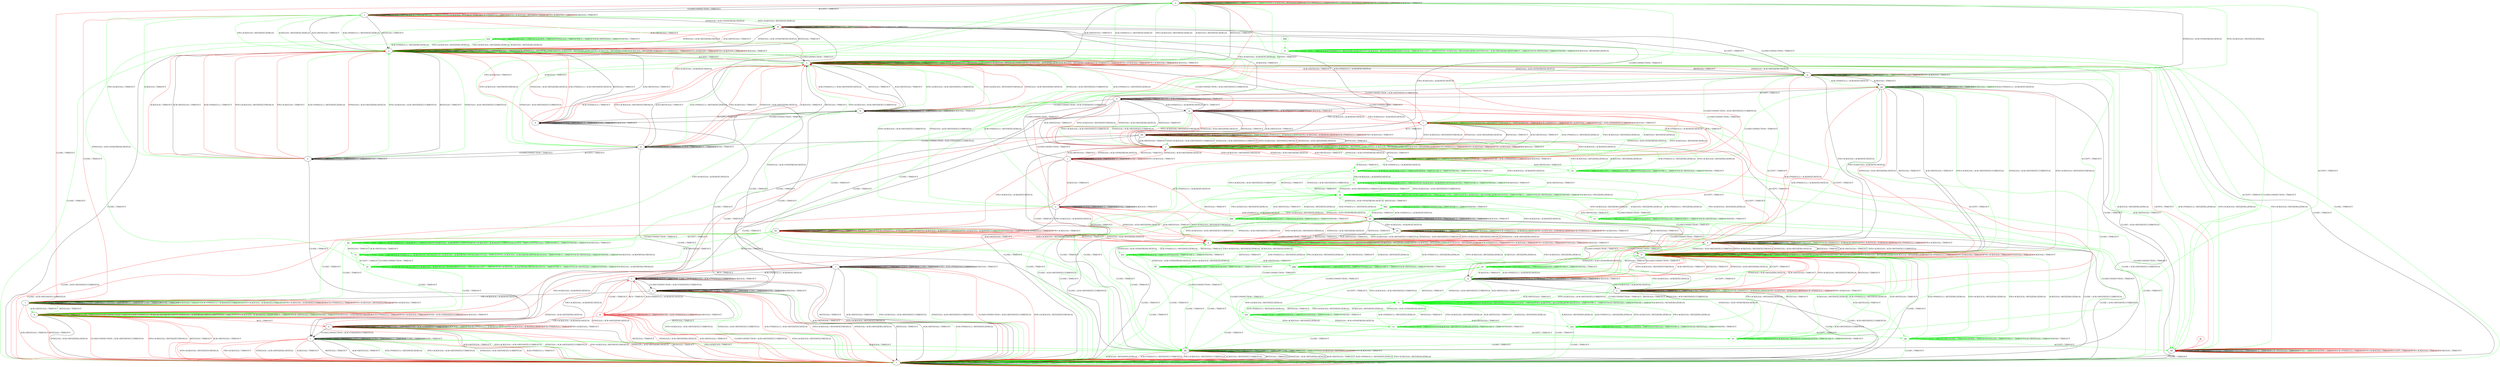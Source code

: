digraph "" {
	graph ["Incoming time"=0.36820077896118164,
		"Outgoing time"=0.6646347045898438,
		Output="{'States': 62, 'Transitions': 941, 'Filename': '../results/tcp_preset_50_rerun/TCP_Windows8_Server-TCP_FreeBSD_Server-1.dot'}",
		Reference="{'States': 39, 'Transitions': 495, 'Filename': '../subjects/tcp/TCP_Windows8_Server.dot'}",
		Solver=yices,
		Updated="{'States': 56, 'Transitions': 716, 'Filename': '../subjects/tcp/TCP_FreeBSD_Server.dot'}",
		"f-measure"=0.47980613893376406,
		precision=0.3997308209959623,
		recall=0.6
	];
	a -> a	[key=0,
		label="CLOSECONNECTION / TIMEOUT"];
	a -> a	[key=1,
		label="LISTEN / TIMEOUT"];
	a -> a	[key=2,
		label="RCV / TIMEOUT"];
	a -> a	[key=3,
		label="SEND / TIMEOUT"];
	a -> a	[key=4,
		color=green,
		label="SYN+ACK(V,V,0) / RST(NEXT,ZERO,0)"];
	a -> a	[key=5,
		color=red,
		label="ACK+PSH(V,V,1) / TIMEOUT"];
	a -> a	[key=6,
		color=red,
		label="SYN+ACK(V,V,0) / RST(NEXT,FRESH,0)"];
	a -> a	[key=7,
		color=red,
		label="FIN+ACK(V,V,0) / TIMEOUT"];
	a -> a	[key=8,
		color=red,
		label="ACK(V,V,0) / TIMEOUT"];
	a -> f	[key=0,
		color=red,
		label="CLOSE / TIMEOUT"];
	a -> l	[key=0,
		label="ACCEPT / TIMEOUT"];
	a -> m	[key=0,
		label="SYN(V,V,0) / ACK+SYN(FRESH,NEXT,0)"];
	a -> x	[key=0,
		label="RST(V,V,0) / TIMEOUT"];
	a -> x	[key=1,
		label="ACK+RST(V,V,0) / TIMEOUT"];
	a -> x	[key=2,
		color=green,
		label="ACK+PSH(V,V,1) / RST(NEXT,ZERO,0)"];
	a -> x	[key=3,
		color=green,
		label="FIN+ACK(V,V,0) / RST(NEXT,ZERO,0)"];
	a -> x	[key=4,
		color=green,
		label="ACK(V,V,0) / RST(NEXT,ZERO,0)"];
	a -> kk	[key=0,
		color=green,
		label="CLOSE / TIMEOUT"];
	b -> b	[key=0,
		label="ACCEPT / TIMEOUT"];
	b -> b	[key=1,
		label="LISTEN / TIMEOUT"];
	b -> b	[key=2,
		label="SEND / ACK+PSH(NEXT,CURRENT,1)"];
	b -> b	[key=3,
		label="ACK(V,V,0) / TIMEOUT"];
	b -> g	[key=0,
		label="ACK+PSH(V,V,1) / ACK(NEXT,NEXT,0)"];
	b -> i	[key=0,
		color=red,
		label="RCV / TIMEOUT"];
	b -> r	[key=0,
		label="CLOSE / TIMEOUT"];
	b -> w	[key=0,
		label="CLOSECONNECTION / ACK+FIN(NEXT,CURRENT,0)"];
	b -> z	[key=0,
		label="RST(V,V,0) / TIMEOUT"];
	b -> z	[key=1,
		label="ACK+RST(V,V,0) / TIMEOUT"];
	b -> z	[key=2,
		color=red,
		label="SYN+ACK(V,V,0) / RST(NEXT,FRESH,0)"];
	b -> z	[key=3,
		color=red,
		label="SYN(V,V,0) / ACK+RST(ZERO,NEXT,0)"];
	b -> bb	[key=0,
		label="FIN+ACK(V,V,0) / ACK(NEXT,NEXT,0)"];
	c -> a	[key=0,
		color=green,
		label="CLOSECONNECTION / TIMEOUT"];
	c -> c	[key=0,
		label="ACCEPT / TIMEOUT"];
	c -> c	[key=1,
		label="LISTEN / TIMEOUT"];
	c -> c	[key=2,
		color=green,
		label="SYN+ACK(V,V,0) / RST(NEXT,ZERO,0)"];
	c -> c	[key=3,
		color=green,
		label="RCV / TIMEOUT"];
	c -> c	[key=4,
		color=green,
		label="SEND / TIMEOUT"];
	c -> c	[key=5,
		color=red,
		label="ACK+PSH(V,V,1) / TIMEOUT"];
	c -> c	[key=6,
		color=red,
		label="FIN+ACK(V,V,0) / TIMEOUT"];
	c -> c	[key=7,
		color=red,
		label="SEND / ACK+PSH(NEXT,CURRENT,1)"];
	c -> c	[key=8,
		color=red,
		label="ACK(V,V,0) / TIMEOUT"];
	c -> i	[key=0,
		color=green,
		label="SYN(V,V,0) / ACK+SYN(FRESH,NEXT,0)"];
	c -> k	[key=0,
		color=red,
		label="CLOSE / TIMEOUT"];
	c -> x	[key=0,
		color=red,
		label="CLOSECONNECTION / ACK+RST(NEXT,CURRENT,0)"];
	c -> z	[key=0,
		label="RST(V,V,0) / TIMEOUT"];
	c -> z	[key=1,
		label="ACK+RST(V,V,0) / TIMEOUT"];
	c -> z	[key=2,
		color=green,
		label="ACK+PSH(V,V,1) / RST(NEXT,ZERO,0)"];
	c -> z	[key=3,
		color=green,
		label="FIN+ACK(V,V,0) / RST(NEXT,ZERO,0)"];
	c -> z	[key=4,
		color=green,
		label="ACK(V,V,0) / RST(NEXT,ZERO,0)"];
	c -> z	[key=5,
		color=red,
		label="SYN+ACK(V,V,0) / RST(NEXT,FRESH,0)"];
	c -> z	[key=6,
		color=red,
		label="SYN(V,V,0) / ACK+RST(ZERO,NEXT,0)"];
	c -> bb	[key=0,
		color=red,
		label="RCV / TIMEOUT"];
	c -> kk	[key=0,
		color=green,
		label="CLOSE / TIMEOUT"];
	d -> d	[key=0,
		label="ACCEPT / TIMEOUT"];
	d -> d	[key=1,
		label="LISTEN / TIMEOUT"];
	d -> d	[key=2,
		label="RCV / TIMEOUT"];
	d -> d	[key=3,
		label="SEND / TIMEOUT"];
	d -> d	[key=4,
		label="ACK(V,V,0) / TIMEOUT"];
	d -> e	[key=0,
		label="RST(V,V,0) / TIMEOUT"];
	d -> e	[key=1,
		label="ACK+RST(V,V,0) / TIMEOUT"];
	d -> e	[key=2,
		color=red,
		label="ACK+PSH(V,V,1) / ACK+RST(NEXT,NEXT,0)"];
	d -> e	[key=3,
		color=red,
		label="SYN+ACK(V,V,0) / RST(NEXT,FRESH,0)"];
	d -> e	[key=4,
		color=red,
		label="SYN(V,V,0) / ACK+RST(ZERO,NEXT,0)"];
	d -> l	[key=0,
		color=red,
		label="FIN+ACK(V,V,0) / ACK(NEXT,NEXT,0)"];
	d -> u	[key=0,
		label="CLOSE / TIMEOUT"];
	d -> w	[key=0,
		label="CLOSECONNECTION / TIMEOUT"];
	e -> e	[key=0,
		label="RST(V,V,0) / TIMEOUT"];
	e -> e	[key=1,
		label="ACCEPT / TIMEOUT"];
	e -> e	[key=2,
		label="LISTEN / TIMEOUT"];
	e -> e	[key=3,
		label="RCV / TIMEOUT"];
	e -> e	[key=4,
		label="ACK+RST(V,V,0) / TIMEOUT"];
	e -> e	[key=5,
		label="SEND / TIMEOUT"];
	e -> e	[key=6,
		color=green,
		label="ACK+PSH(V,V,1) / RST(ZERO,ZERO,0)"];
	e -> e	[key=7,
		color=green,
		label="SYN+ACK(V,V,0) / RST(ZERO,ZERO,0)"];
	e -> e	[key=8,
		color=green,
		label="FIN+ACK(V,V,0) / RST(ZERO,ZERO,0)"];
	e -> e	[key=9,
		color=green,
		label="ACK(V,V,0) / RST(ZERO,ZERO,0)"];
	e -> e	[key=10,
		color=red,
		label="ACK+PSH(V,V,1) / TIMEOUT"];
	e -> e	[key=11,
		color=red,
		label="SYN+ACK(V,V,0) / TIMEOUT"];
	e -> e	[key=12,
		color=red,
		label="FIN+ACK(V,V,0) / TIMEOUT"];
	e -> e	[key=13,
		color=red,
		label="ACK(V,V,0) / TIMEOUT"];
	e -> t	[key=0,
		label="CLOSE / TIMEOUT"];
	e -> x	[key=0,
		label="CLOSECONNECTION / TIMEOUT"];
	e -> ff	[key=0,
		label="SYN(V,V,0) / ACK+SYN(FRESH,NEXT,0)"];
	f -> f	[key=0,
		label="CLOSECONNECTION / TIMEOUT"];
	f -> f	[key=1,
		label="ACCEPT / TIMEOUT"];
	f -> f	[key=2,
		label="LISTEN / TIMEOUT"];
	f -> f	[key=3,
		label="SYN(V,V,0) / TIMEOUT"];
	f -> f	[key=4,
		label="RCV / TIMEOUT"];
	f -> f	[key=5,
		label="CLOSE / TIMEOUT"];
	f -> f	[key=6,
		label="SEND / TIMEOUT"];
	f -> f	[key=7,
		label="ACK(V,V,0) / TIMEOUT"];
	f -> f	[key=8,
		color=green,
		label="ACK+PSH(V,V,1) / ACK(NEXT,CURRENT,0)"];
	f -> f	[key=9,
		color=green,
		label="SYN+ACK(V,V,0) / ACK(NEXT,CURRENT,0)"];
	f -> f	[key=10,
		color=green,
		label="FIN+ACK(V,V,0) / ACK(NEXT,CURRENT,0)"];
	f -> f	[key=11,
		color=red,
		label="ACK+PSH(V,V,1) / TIMEOUT"];
	f -> f	[key=12,
		color=red,
		label="SYN+ACK(V,V,0) / RST(NEXT,FRESH,0)"];
	f -> f	[key=13,
		color=red,
		label="FIN+ACK(V,V,0) / TIMEOUT"];
	f -> k	[key=0,
		color=green,
		label="RST(V,V,0) / TIMEOUT"];
	f -> k	[key=1,
		color=green,
		label="ACK+RST(V,V,0) / TIMEOUT"];
	f -> t	[key=0,
		color=red,
		label="RST(V,V,0) / TIMEOUT"];
	f -> t	[key=1,
		color=red,
		label="ACK+RST(V,V,0) / TIMEOUT"];
	g -> b	[key=0,
		label="RCV / TIMEOUT"];
	g -> c	[key=0,
		color=red,
		label="FIN+ACK(V,V,0) / ACK(NEXT,NEXT,0)"];
	g -> g	[key=0,
		label="ACK+PSH(V,V,1) / ACK(NEXT,NEXT,0)"];
	g -> g	[key=1,
		label="ACCEPT / TIMEOUT"];
	g -> g	[key=2,
		label="LISTEN / TIMEOUT"];
	g -> g	[key=3,
		label="SEND / ACK+PSH(NEXT,CURRENT,1)"];
	g -> g	[key=4,
		label="ACK(V,V,0) / TIMEOUT"];
	g -> s	[key=0,
		label="CLOSE / TIMEOUT"];
	g -> x	[key=0,
		color=red,
		label="CLOSECONNECTION / ACK+RST(NEXT,CURRENT,0)"];
	g -> z	[key=0,
		label="RST(V,V,0) / TIMEOUT"];
	g -> z	[key=1,
		label="ACK+RST(V,V,0) / TIMEOUT"];
	g -> z	[key=2,
		color=green,
		label="SYN+ACK(V,V,0) / ACK+RST(NEXT,CURRENT,0)"];
	g -> z	[key=3,
		color=green,
		label="SYN(V,V,0) / ACK+RST(NEXT,CURRENT,0)"];
	g -> z	[key=4,
		color=red,
		label="SYN+ACK(V,V,0) / RST(NEXT,FRESH,0)"];
	g -> z	[key=5,
		color=red,
		label="SYN(V,V,0) / ACK+RST(ZERO,NEXT,0)"];
	h -> h	[key=0,
		label="CLOSECONNECTION / TIMEOUT"];
	h -> h	[key=1,
		label="LISTEN / TIMEOUT"];
	h -> h	[key=2,
		label="RCV / TIMEOUT"];
	h -> h	[key=3,
		label="SEND / TIMEOUT"];
	h -> h	[key=4,
		label="ACK(V,V,0) / TIMEOUT"];
	h -> h	[key=5,
		color=green,
		label="ACK+PSH(V,V,1) / ACK(NEXT,NEXT,0)"];
	h -> h	[key=6,
		color=green,
		label="FIN+ACK(V,V,0) / ACK(NEXT,NEXT,0)"];
	h -> h	[key=7,
		color=red,
		label="ACK+PSH(V,V,1) / TIMEOUT"];
	h -> h	[key=8,
		color=red,
		label="FIN+ACK(V,V,0) / TIMEOUT"];
	h -> t	[key=0,
		label="CLOSE / ACK+RST(NEXT,CURRENT,0)"];
	h -> bb	[key=0,
		label="ACCEPT / TIMEOUT"];
	h -> cc	[key=0,
		label="RST(V,V,0) / TIMEOUT"];
	h -> cc	[key=1,
		label="ACK+RST(V,V,0) / TIMEOUT"];
	h -> cc	[key=2,
		color=green,
		label="SYN+ACK(V,V,0) / ACK+RST(NEXT,CURRENT,0)"];
	h -> cc	[key=3,
		color=green,
		label="SYN(V,V,0) / ACK+RST(NEXT,CURRENT,0)"];
	h -> cc	[key=4,
		color=red,
		label="SYN+ACK(V,V,0) / RST(NEXT,FRESH,0)"];
	h -> cc	[key=5,
		color=red,
		label="SYN(V,V,0) / ACK+RST(ZERO,NEXT,0)"];
	i -> b	[key=0,
		color=red,
		label="ACK+PSH(V,V,1) / ACK(NEXT,NEXT,0)"];
	i -> c	[key=0,
		color=green,
		label="SYN+ACK(V,V,0) / RST(NEXT,ZERO,0)"];
	i -> i	[key=0,
		label="ACCEPT / TIMEOUT"];
	i -> i	[key=1,
		label="LISTEN / TIMEOUT"];
	i -> i	[key=2,
		label="RCV / TIMEOUT"];
	i -> i	[key=3,
		color=green,
		label="SYN(V,V,0) / TIMEOUT"];
	i -> i	[key=4,
		color=green,
		label="SEND / TIMEOUT"];
	i -> i	[key=5,
		color=red,
		label="SEND / ACK+PSH(NEXT,CURRENT,1)"];
	i -> i	[key=6,
		color=red,
		label="ACK(V,V,0) / TIMEOUT"];
	i -> m	[key=0,
		color=green,
		label="CLOSECONNECTION / TIMEOUT"];
	i -> r	[key=0,
		color=red,
		label="CLOSE / TIMEOUT"];
	i -> x	[key=0,
		color=red,
		label="CLOSECONNECTION / ACK+RST(NEXT,CURRENT,0)"];
	i -> z	[key=0,
		label="RST(V,V,0) / TIMEOUT"];
	i -> z	[key=1,
		color=red,
		label="SYN+ACK(V,V,0) / RST(NEXT,FRESH,0)"];
	i -> z	[key=2,
		color=red,
		label="SYN(V,V,0) / ACK+RST(ZERO,NEXT,0)"];
	i -> z	[key=3,
		color=red,
		label="ACK+RST(V,V,0) / TIMEOUT"];
	i -> bb	[key=0,
		color=red,
		label="FIN+ACK(V,V,0) / ACK(NEXT,NEXT,0)"];
	i -> kk	[key=0,
		color=green,
		label="CLOSE / TIMEOUT"];
	ss	[color=green];
	i -> ss	[key=0,
		color=green,
		label="FIN+ACK(V,V,0) / ACK(NEXT,NEXT,0)"];
	tt	[color=green];
	i -> tt	[key=0,
		color=green,
		label="ACK+PSH(V,V,1) / ACK(NEXT,NEXT,0)"];
	i -> tt	[key=1,
		color=green,
		label="ACK(V,V,0) / TIMEOUT"];
	uu	[color=green];
	i -> uu	[key=0,
		color=green,
		label="ACK+RST(V,V,0) / TIMEOUT"];
	j -> j	[key=0,
		label="ACCEPT / TIMEOUT"];
	j -> j	[key=1,
		label="LISTEN / TIMEOUT"];
	j -> j	[key=2,
		label="RCV / TIMEOUT"];
	j -> j	[key=3,
		label="SEND / TIMEOUT"];
	j -> j	[key=4,
		color=red,
		label="SYN+ACK(V,V,0) / TIMEOUT"];
	j -> m	[key=0,
		label="CLOSECONNECTION / TIMEOUT"];
	j -> o	[key=0,
		color=red,
		label="ACK(V,V,0) / TIMEOUT"];
	j -> z	[key=0,
		color=red,
		label="RST(V,V,0) / TIMEOUT"];
	j -> z	[key=1,
		color=red,
		label="SYN(V,V,0) / ACK+RST(ZERO,NEXT,0)"];
	j -> z	[key=2,
		color=red,
		label="ACK+RST(V,V,0) / TIMEOUT"];
	j -> aa	[key=0,
		color=red,
		label="ACK+PSH(V,V,1) / ACK(NEXT,NEXT,0)"];
	j -> hh	[key=0,
		color=red,
		label="FIN+ACK(V,V,0) / ACK(NEXT,NEXT,0)"];
	j -> kk	[key=0,
		label="CLOSE / TIMEOUT"];
	k -> k	[key=0,
		label="ACCEPT / TIMEOUT"];
	k -> k	[key=1,
		label="LISTEN / TIMEOUT"];
	k -> k	[key=2,
		label="CLOSE / TIMEOUT"];
	k -> k	[key=3,
		color=green,
		label="CLOSECONNECTION / TIMEOUT"];
	k -> k	[key=4,
		color=green,
		label="ACK+PSH(V,V,1) / ACK(FRESH,FRESH,0)"];
	k -> k	[key=5,
		color=green,
		label="SYN+ACK(V,V,0) / ACK(FRESH,FRESH,0)"];
	k -> k	[key=6,
		color=green,
		label="RST(V,V,0) / TIMEOUT"];
	k -> k	[key=7,
		color=green,
		label="FIN+ACK(V,V,0) / ACK(FRESH,FRESH,0)"];
	k -> k	[key=8,
		color=green,
		label="RCV / TIMEOUT"];
	k -> k	[key=9,
		color=green,
		label="ACK+RST(V,V,0) / TIMEOUT"];
	k -> k	[key=10,
		color=green,
		label="SEND / TIMEOUT"];
	k -> k	[key=11,
		color=green,
		label="ACK(V,V,0) / ACK(FRESH,FRESH,0)"];
	k -> k	[key=12,
		color=red,
		label="ACK+PSH(V,V,1) / TIMEOUT"];
	k -> k	[key=13,
		color=red,
		label="FIN+ACK(V,V,0) / TIMEOUT"];
	k -> k	[key=14,
		color=red,
		label="SEND / ACK+PSH(NEXT,CURRENT,1)"];
	k -> k	[key=15,
		color=red,
		label="ACK(V,V,0) / TIMEOUT"];
	k -> t	[key=0,
		label="SYN(V,V,0) / ACK+RST(ZERO,NEXT,0)"];
	k -> t	[key=1,
		color=red,
		label="CLOSECONNECTION / ACK+RST(NEXT,CURRENT,0)"];
	k -> t	[key=2,
		color=red,
		label="SYN+ACK(V,V,0) / RST(NEXT,FRESH,0)"];
	k -> t	[key=3,
		color=red,
		label="RST(V,V,0) / TIMEOUT"];
	k -> t	[key=4,
		color=red,
		label="ACK+RST(V,V,0) / TIMEOUT"];
	k -> ii	[key=0,
		color=red,
		label="RCV / TIMEOUT"];
	l -> a	[key=0,
		label="CLOSECONNECTION / TIMEOUT"];
	l -> e	[key=0,
		label="RST(V,V,0) / TIMEOUT"];
	l -> e	[key=1,
		label="ACK+RST(V,V,0) / TIMEOUT"];
	l -> e	[key=2,
		color=green,
		label="ACK+PSH(V,V,1) / RST(NEXT,ZERO,0)"];
	l -> e	[key=3,
		color=green,
		label="FIN+ACK(V,V,0) / RST(NEXT,ZERO,0)"];
	l -> e	[key=4,
		color=green,
		label="ACK(V,V,0) / RST(NEXT,ZERO,0)"];
	l -> f	[key=0,
		color=red,
		label="CLOSE / TIMEOUT"];
	l -> l	[key=0,
		label="ACCEPT / TIMEOUT"];
	l -> l	[key=1,
		label="LISTEN / TIMEOUT"];
	l -> l	[key=2,
		label="RCV / TIMEOUT"];
	l -> l	[key=3,
		label="SEND / TIMEOUT"];
	l -> l	[key=4,
		color=green,
		label="SYN+ACK(V,V,0) / RST(NEXT,ZERO,0)"];
	l -> l	[key=5,
		color=red,
		label="ACK+PSH(V,V,1) / TIMEOUT"];
	l -> l	[key=6,
		color=red,
		label="SYN+ACK(V,V,0) / RST(NEXT,FRESH,0)"];
	l -> l	[key=7,
		color=red,
		label="FIN+ACK(V,V,0) / TIMEOUT"];
	l -> l	[key=8,
		color=red,
		label="ACK(V,V,0) / TIMEOUT"];
	l -> ff	[key=0,
		label="SYN(V,V,0) / ACK+SYN(FRESH,NEXT,0)"];
	l -> kk	[key=0,
		color=green,
		label="CLOSE / TIMEOUT"];
	m -> a	[key=0,
		color=green,
		label="SYN+ACK(V,V,0) / RST(NEXT,ZERO,0)"];
	m -> h	[key=0,
		label="FIN+ACK(V,V,0) / ACK(NEXT,NEXT,0)"];
	m -> m	[key=0,
		label="CLOSECONNECTION / TIMEOUT"];
	m -> m	[key=1,
		label="LISTEN / TIMEOUT"];
	m -> m	[key=2,
		label="RCV / TIMEOUT"];
	m -> m	[key=3,
		label="SEND / TIMEOUT"];
	m -> m	[key=4,
		color=green,
		label="SYN(V,V,0) / TIMEOUT"];
	m -> m	[key=5,
		color=red,
		label="SYN+ACK(V,V,0) / TIMEOUT"];
	m -> q	[key=0,
		color=red,
		label="ACK+PSH(V,V,1) / ACK(NEXT,NEXT,0)"];
	m -> x	[key=0,
		label="RST(V,V,0) / TIMEOUT"];
	m -> x	[key=1,
		color=red,
		label="SYN(V,V,0) / ACK+RST(ZERO,NEXT,0)"];
	m -> x	[key=2,
		color=red,
		label="ACK+RST(V,V,0) / TIMEOUT"];
	m -> dd	[key=0,
		color=green,
		label="ACK+RST(V,V,0) / TIMEOUT"];
	m -> ff	[key=0,
		label="ACCEPT / TIMEOUT"];
	m -> gg	[key=0,
		label="ACK(V,V,0) / TIMEOUT"];
	m -> gg	[key=1,
		color=green,
		label="ACK+PSH(V,V,1) / ACK(NEXT,NEXT,0)"];
	m -> kk	[key=0,
		label="CLOSE / TIMEOUT"];
	n -> e	[key=0,
		label="RST(V,V,0) / TIMEOUT"];
	n -> e	[key=1,
		label="ACK+RST(V,V,0) / TIMEOUT"];
	n -> e	[key=2,
		color=green,
		label="ACK+PSH(V,V,1) / RST(NEXT,ZERO,0)"];
	n -> e	[key=3,
		color=green,
		label="SYN+ACK(V,V,0) / ACK+RST(NEXT,CURRENT,0)"];
	n -> e	[key=4,
		color=green,
		label="SYN(V,V,0) / ACK+RST(NEXT,CURRENT,0)"];
	n -> e	[key=5,
		color=red,
		label="ACK+PSH(V,V,1) / TIMEOUT"];
	n -> e	[key=6,
		color=red,
		label="SYN+ACK(V,V,0) / RST(NEXT,FRESH,0)"];
	n -> e	[key=7,
		color=red,
		label="FIN+ACK(V,V,0) / TIMEOUT"];
	n -> e	[key=8,
		color=red,
		label="SYN(V,V,0) / ACK+RST(ZERO,NEXT,0)"];
	n -> e	[key=9,
		color=red,
		label="ACK(V,V,0) / TIMEOUT"];
	n -> l	[key=0,
		color=green,
		label="FIN+ACK(V,V,0) / TIMEOUT"];
	n -> l	[key=1,
		color=green,
		label="ACK(V,V,0) / TIMEOUT"];
	n -> n	[key=0,
		label="ACCEPT / TIMEOUT"];
	n -> n	[key=1,
		label="LISTEN / TIMEOUT"];
	n -> n	[key=2,
		label="RCV / TIMEOUT"];
	n -> n	[key=3,
		label="SEND / TIMEOUT"];
	n -> v	[key=0,
		label="CLOSE / TIMEOUT"];
	n -> jj	[key=0,
		label="CLOSECONNECTION / TIMEOUT"];
	o -> e	[key=0,
		color=green,
		label="ACK+PSH(V,V,1) / RST(NEXT,ZERO,0)"];
	o -> e	[key=1,
		color=green,
		label="SYN+ACK(V,V,0) / ACK+RST(NEXT,CURRENT,0)"];
	o -> e	[key=2,
		color=green,
		label="SYN(V,V,0) / ACK+RST(NEXT,CURRENT,0)"];
	o -> o	[key=0,
		label="ACCEPT / TIMEOUT"];
	o -> o	[key=1,
		label="LISTEN / TIMEOUT"];
	o -> o	[key=2,
		label="RCV / TIMEOUT"];
	o -> o	[key=3,
		label="SEND / TIMEOUT"];
	o -> o	[key=4,
		label="ACK(V,V,0) / TIMEOUT"];
	o -> p	[key=0,
		color=red,
		label="SYN+ACK(V,V,0) / RST(NEXT,FRESH,0)"];
	o -> p	[key=1,
		color=red,
		label="RST(V,V,0) / TIMEOUT"];
	o -> p	[key=2,
		color=red,
		label="SYN(V,V,0) / ACK+RST(ZERO,NEXT,0)"];
	o -> p	[key=3,
		color=red,
		label="ACK+RST(V,V,0) / TIMEOUT"];
	o -> t	[key=0,
		color=red,
		label="CLOSE / ACK+RST(NEXT,CURRENT,0)"];
	o -> aa	[key=0,
		color=red,
		label="ACK+PSH(V,V,1) / ACK(NEXT,NEXT,0)"];
	o -> gg	[key=0,
		color=red,
		label="CLOSECONNECTION / TIMEOUT"];
	o -> hh	[key=0,
		label="FIN+ACK(V,V,0) / ACK(NEXT,NEXT,0)"];
	p -> p	[key=0,
		label="RST(V,V,0) / TIMEOUT"];
	p -> p	[key=1,
		label="ACCEPT / TIMEOUT"];
	p -> p	[key=2,
		label="LISTEN / TIMEOUT"];
	p -> p	[key=3,
		label="RCV / TIMEOUT"];
	p -> p	[key=4,
		label="ACK+RST(V,V,0) / TIMEOUT"];
	p -> p	[key=5,
		label="SEND / TIMEOUT"];
	p -> p	[key=6,
		color=green,
		label="ACK+PSH(V,V,1) / RST(ZERO,ZERO,0)"];
	p -> p	[key=7,
		color=green,
		label="SYN+ACK(V,V,0) / RST(ZERO,ZERO,0)"];
	p -> p	[key=8,
		color=green,
		label="FIN+ACK(V,V,0) / RST(ZERO,ZERO,0)"];
	p -> p	[key=9,
		color=green,
		label="ACK(V,V,0) / RST(ZERO,ZERO,0)"];
	p -> p	[key=10,
		color=red,
		label="ACK+PSH(V,V,1) / TIMEOUT"];
	p -> p	[key=11,
		color=red,
		label="SYN+ACK(V,V,0) / TIMEOUT"];
	p -> p	[key=12,
		color=red,
		label="FIN+ACK(V,V,0) / TIMEOUT"];
	p -> p	[key=13,
		color=red,
		label="SYN(V,V,0) / TIMEOUT"];
	p -> p	[key=14,
		color=red,
		label="ACK(V,V,0) / TIMEOUT"];
	p -> t	[key=0,
		label="CLOSE / TIMEOUT"];
	p -> cc	[key=0,
		color=red,
		label="CLOSECONNECTION / TIMEOUT"];
	rr	[color=green];
	p -> rr	[key=0,
		color=green,
		label="CLOSECONNECTION / TIMEOUT"];
	eee	[color=green];
	p -> eee	[key=0,
		color=green,
		label="SYN(V,V,0) / ACK+SYN(FRESH,NEXT,0)"];
	q -> g	[key=0,
		color=red,
		label="ACCEPT / TIMEOUT"];
	q -> q	[key=0,
		label="CLOSECONNECTION / TIMEOUT"];
	q -> q	[key=1,
		label="ACK+PSH(V,V,1) / ACK(NEXT,NEXT,0)"];
	q -> q	[key=2,
		label="LISTEN / TIMEOUT"];
	q -> q	[key=3,
		label="RCV / TIMEOUT"];
	q -> q	[key=4,
		label="SEND / TIMEOUT"];
	q -> q	[key=5,
		label="ACK(V,V,0) / TIMEOUT"];
	q -> t	[key=0,
		label="CLOSE / ACK+RST(NEXT,CURRENT,0)"];
	q -> y	[key=0,
		label="FIN+ACK(V,V,0) / ACK(NEXT,NEXT,0)"];
	q -> cc	[key=0,
		color=red,
		label="SYN+ACK(V,V,0) / RST(NEXT,FRESH,0)"];
	q -> cc	[key=1,
		color=red,
		label="RST(V,V,0) / TIMEOUT"];
	q -> cc	[key=2,
		color=red,
		label="SYN(V,V,0) / ACK+RST(ZERO,NEXT,0)"];
	q -> cc	[key=3,
		color=red,
		label="ACK+RST(V,V,0) / TIMEOUT"];
	q -> gg	[key=0,
		color=green,
		label="ACCEPT / TIMEOUT"];
	q -> rr	[key=0,
		color=green,
		label="SYN+ACK(V,V,0) / ACK+RST(NEXT,CURRENT,0)"];
	q -> rr	[key=1,
		color=green,
		label="RST(V,V,0) / TIMEOUT"];
	q -> rr	[key=2,
		color=green,
		label="SYN(V,V,0) / ACK+RST(NEXT,CURRENT,0)"];
	q -> rr	[key=3,
		color=green,
		label="ACK+RST(V,V,0) / TIMEOUT"];
	r -> r	[key=0,
		label="ACCEPT / TIMEOUT"];
	r -> r	[key=1,
		label="LISTEN / TIMEOUT"];
	r -> r	[key=2,
		label="CLOSE / TIMEOUT"];
	r -> r	[key=3,
		label="SEND / ACK+PSH(NEXT,CURRENT,1)"];
	r -> r	[key=4,
		label="ACK(V,V,0) / TIMEOUT"];
	r -> s	[key=0,
		label="ACK+PSH(V,V,1) / ACK(NEXT,NEXT,0)"];
	r -> t	[key=0,
		label="RST(V,V,0) / TIMEOUT"];
	r -> t	[key=1,
		label="ACK+RST(V,V,0) / TIMEOUT"];
	r -> t	[key=2,
		color=red,
		label="SYN+ACK(V,V,0) / RST(NEXT,FRESH,0)"];
	r -> t	[key=3,
		color=red,
		label="SYN(V,V,0) / ACK+RST(ZERO,NEXT,0)"];
	r -> u	[key=0,
		label="CLOSECONNECTION / ACK+FIN(NEXT,CURRENT,0)"];
	r -> ii	[key=0,
		label="FIN+ACK(V,V,0) / ACK(NEXT,NEXT,0)"];
	iii	[color=red];
	r -> iii	[key=0,
		color=red,
		label="RCV / TIMEOUT"];
	s -> k	[key=0,
		color=red,
		label="FIN+ACK(V,V,0) / ACK(NEXT,NEXT,0)"];
	s -> r	[key=0,
		label="RCV / TIMEOUT"];
	s -> s	[key=0,
		label="ACK+PSH(V,V,1) / ACK(NEXT,NEXT,0)"];
	s -> s	[key=1,
		label="ACCEPT / TIMEOUT"];
	s -> s	[key=2,
		label="LISTEN / TIMEOUT"];
	s -> s	[key=3,
		label="CLOSE / TIMEOUT"];
	s -> s	[key=4,
		label="SEND / ACK+PSH(NEXT,CURRENT,1)"];
	s -> s	[key=5,
		label="ACK(V,V,0) / TIMEOUT"];
	s -> t	[key=0,
		label="RST(V,V,0) / TIMEOUT"];
	s -> t	[key=1,
		label="ACK+RST(V,V,0) / TIMEOUT"];
	s -> t	[key=2,
		color=green,
		label="SYN+ACK(V,V,0) / ACK+RST(NEXT,CURRENT,0)"];
	s -> t	[key=3,
		color=green,
		label="SYN(V,V,0) / ACK+RST(NEXT,CURRENT,0)"];
	s -> t	[key=4,
		color=red,
		label="CLOSECONNECTION / ACK+RST(NEXT,CURRENT,0)"];
	s -> t	[key=5,
		color=red,
		label="SYN+ACK(V,V,0) / RST(NEXT,FRESH,0)"];
	s -> t	[key=6,
		color=red,
		label="SYN(V,V,0) / ACK+RST(ZERO,NEXT,0)"];
	t -> t	[key=0,
		label="CLOSECONNECTION / TIMEOUT"];
	t -> t	[key=1,
		label="RST(V,V,0) / TIMEOUT"];
	t -> t	[key=2,
		label="ACCEPT / TIMEOUT"];
	t -> t	[key=3,
		label="LISTEN / TIMEOUT"];
	t -> t	[key=4,
		label="RCV / TIMEOUT"];
	t -> t	[key=5,
		label="ACK+RST(V,V,0) / TIMEOUT"];
	t -> t	[key=6,
		label="CLOSE / TIMEOUT"];
	t -> t	[key=7,
		label="SEND / TIMEOUT"];
	t -> t	[key=8,
		color=green,
		label="ACK+PSH(V,V,1) / RST(ZERO,ZERO,0)"];
	t -> t	[key=9,
		color=green,
		label="SYN+ACK(V,V,0) / RST(ZERO,ZERO,0)"];
	t -> t	[key=10,
		color=green,
		label="FIN+ACK(V,V,0) / RST(ZERO,ZERO,0)"];
	t -> t	[key=11,
		color=green,
		label="SYN(V,V,0) / ACK+RST(ZERO,NEXT,0)"];
	t -> t	[key=12,
		color=green,
		label="ACK(V,V,0) / RST(ZERO,ZERO,0)"];
	t -> t	[key=13,
		color=red,
		label="ACK+PSH(V,V,1) / TIMEOUT"];
	t -> t	[key=14,
		color=red,
		label="SYN+ACK(V,V,0) / TIMEOUT"];
	t -> t	[key=15,
		color=red,
		label="FIN+ACK(V,V,0) / TIMEOUT"];
	t -> t	[key=16,
		color=red,
		label="SYN(V,V,0) / TIMEOUT"];
	t -> t	[key=17,
		color=red,
		label="ACK(V,V,0) / TIMEOUT"];
	u -> f	[key=0,
		label="FIN+ACK(V,V,0) / ACK(NEXT,NEXT,0)"];
	u -> t	[key=0,
		label="RST(V,V,0) / TIMEOUT"];
	u -> t	[key=1,
		label="ACK+RST(V,V,0) / TIMEOUT"];
	u -> t	[key=2,
		color=green,
		label="ACK+PSH(V,V,1) / RST(NEXT,ZERO,0)"];
	u -> t	[key=3,
		color=green,
		label="SYN+ACK(V,V,0) / ACK+RST(NEXT,CURRENT,0)"];
	u -> t	[key=4,
		color=green,
		label="SYN(V,V,0) / ACK+RST(NEXT,CURRENT,0)"];
	u -> t	[key=5,
		color=red,
		label="ACK+PSH(V,V,1) / ACK+RST(NEXT,NEXT,0)"];
	u -> t	[key=6,
		color=red,
		label="SYN+ACK(V,V,0) / RST(NEXT,FRESH,0)"];
	u -> t	[key=7,
		color=red,
		label="SYN(V,V,0) / ACK+RST(ZERO,NEXT,0)"];
	u -> u	[key=0,
		label="CLOSECONNECTION / TIMEOUT"];
	u -> u	[key=1,
		label="ACCEPT / TIMEOUT"];
	u -> u	[key=2,
		label="LISTEN / TIMEOUT"];
	u -> u	[key=3,
		label="RCV / TIMEOUT"];
	u -> u	[key=4,
		label="CLOSE / TIMEOUT"];
	u -> u	[key=5,
		label="SEND / TIMEOUT"];
	u -> u	[key=6,
		label="ACK(V,V,0) / TIMEOUT"];
	v -> t	[key=0,
		label="RST(V,V,0) / TIMEOUT"];
	v -> t	[key=1,
		label="ACK+RST(V,V,0) / TIMEOUT"];
	v -> t	[key=2,
		color=green,
		label="ACK+PSH(V,V,1) / RST(NEXT,ZERO,0)"];
	v -> t	[key=3,
		color=green,
		label="SYN+ACK(V,V,0) / ACK+RST(NEXT,CURRENT,0)"];
	v -> t	[key=4,
		color=green,
		label="SYN(V,V,0) / ACK+RST(NEXT,CURRENT,0)"];
	v -> t	[key=5,
		color=red,
		label="ACK+PSH(V,V,1) / TIMEOUT"];
	v -> t	[key=6,
		color=red,
		label="SYN+ACK(V,V,0) / RST(NEXT,FRESH,0)"];
	v -> t	[key=7,
		color=red,
		label="FIN+ACK(V,V,0) / TIMEOUT"];
	v -> t	[key=8,
		color=red,
		label="SYN(V,V,0) / ACK+RST(ZERO,NEXT,0)"];
	v -> t	[key=9,
		color=red,
		label="ACK(V,V,0) / TIMEOUT"];
	v -> v	[key=0,
		label="CLOSECONNECTION / TIMEOUT"];
	v -> v	[key=1,
		label="ACCEPT / TIMEOUT"];
	v -> v	[key=2,
		label="LISTEN / TIMEOUT"];
	v -> v	[key=3,
		label="RCV / TIMEOUT"];
	v -> v	[key=4,
		label="CLOSE / TIMEOUT"];
	v -> v	[key=5,
		label="SEND / TIMEOUT"];
	v -> kk	[key=0,
		color=green,
		label="FIN+ACK(V,V,0) / TIMEOUT"];
	v -> kk	[key=1,
		color=green,
		label="ACK(V,V,0) / TIMEOUT"];
	w -> a	[key=0,
		color=red,
		label="FIN+ACK(V,V,0) / ACK(NEXT,NEXT,0)"];
	w -> d	[key=0,
		label="ACCEPT / TIMEOUT"];
	w -> u	[key=0,
		label="CLOSE / TIMEOUT"];
	w -> w	[key=0,
		label="CLOSECONNECTION / TIMEOUT"];
	w -> w	[key=1,
		label="LISTEN / TIMEOUT"];
	w -> w	[key=2,
		label="RCV / TIMEOUT"];
	w -> w	[key=3,
		label="SEND / TIMEOUT"];
	w -> w	[key=4,
		label="ACK(V,V,0) / TIMEOUT"];
	w -> x	[key=0,
		label="RST(V,V,0) / TIMEOUT"];
	w -> x	[key=1,
		label="ACK+RST(V,V,0) / TIMEOUT"];
	w -> x	[key=2,
		color=green,
		label="ACK+PSH(V,V,1) / RST(NEXT,ZERO,0)"];
	w -> x	[key=3,
		color=green,
		label="SYN+ACK(V,V,0) / ACK+RST(NEXT,CURRENT,0)"];
	w -> x	[key=4,
		color=green,
		label="SYN(V,V,0) / ACK+RST(NEXT,CURRENT,0)"];
	w -> x	[key=5,
		color=red,
		label="ACK+PSH(V,V,1) / ACK+RST(NEXT,NEXT,0)"];
	w -> x	[key=6,
		color=red,
		label="SYN+ACK(V,V,0) / RST(NEXT,FRESH,0)"];
	w -> x	[key=7,
		color=red,
		label="SYN(V,V,0) / ACK+RST(ZERO,NEXT,0)"];
	qq	[color=green];
	w -> qq	[key=0,
		color=green,
		label="FIN+ACK(V,V,0) / ACK(NEXT,NEXT,0)"];
	x -> e	[key=0,
		label="ACCEPT / TIMEOUT"];
	x -> m	[key=0,
		label="SYN(V,V,0) / ACK+SYN(FRESH,NEXT,0)"];
	x -> t	[key=0,
		label="CLOSE / TIMEOUT"];
	x -> x	[key=0,
		label="CLOSECONNECTION / TIMEOUT"];
	x -> x	[key=1,
		label="RST(V,V,0) / TIMEOUT"];
	x -> x	[key=2,
		label="LISTEN / TIMEOUT"];
	x -> x	[key=3,
		label="RCV / TIMEOUT"];
	x -> x	[key=4,
		label="ACK+RST(V,V,0) / TIMEOUT"];
	x -> x	[key=5,
		label="SEND / TIMEOUT"];
	x -> x	[key=6,
		color=green,
		label="ACK+PSH(V,V,1) / RST(ZERO,ZERO,0)"];
	x -> x	[key=7,
		color=green,
		label="SYN+ACK(V,V,0) / RST(ZERO,ZERO,0)"];
	x -> x	[key=8,
		color=green,
		label="FIN+ACK(V,V,0) / RST(ZERO,ZERO,0)"];
	x -> x	[key=9,
		color=green,
		label="ACK(V,V,0) / RST(ZERO,ZERO,0)"];
	x -> x	[key=10,
		color=red,
		label="ACK+PSH(V,V,1) / TIMEOUT"];
	x -> x	[key=11,
		color=red,
		label="SYN+ACK(V,V,0) / TIMEOUT"];
	x -> x	[key=12,
		color=red,
		label="FIN+ACK(V,V,0) / TIMEOUT"];
	x -> x	[key=13,
		color=red,
		label="ACK(V,V,0) / TIMEOUT"];
	y -> c	[key=0,
		color=red,
		label="ACCEPT / TIMEOUT"];
	y -> h	[key=0,
		color=green,
		label="ACCEPT / TIMEOUT"];
	y -> t	[key=0,
		label="CLOSE / ACK+RST(NEXT,CURRENT,0)"];
	y -> y	[key=0,
		label="CLOSECONNECTION / TIMEOUT"];
	y -> y	[key=1,
		label="LISTEN / TIMEOUT"];
	y -> y	[key=2,
		label="RCV / TIMEOUT"];
	y -> y	[key=3,
		label="SEND / TIMEOUT"];
	y -> y	[key=4,
		label="ACK(V,V,0) / TIMEOUT"];
	y -> y	[key=5,
		color=green,
		label="ACK+PSH(V,V,1) / ACK(NEXT,NEXT,0)"];
	y -> y	[key=6,
		color=green,
		label="FIN+ACK(V,V,0) / ACK(NEXT,NEXT,0)"];
	y -> y	[key=7,
		color=red,
		label="ACK+PSH(V,V,1) / TIMEOUT"];
	y -> y	[key=8,
		color=red,
		label="FIN+ACK(V,V,0) / TIMEOUT"];
	y -> cc	[key=0,
		color=red,
		label="SYN+ACK(V,V,0) / RST(NEXT,FRESH,0)"];
	y -> cc	[key=1,
		color=red,
		label="RST(V,V,0) / TIMEOUT"];
	y -> cc	[key=2,
		color=red,
		label="SYN(V,V,0) / ACK+RST(ZERO,NEXT,0)"];
	y -> cc	[key=3,
		color=red,
		label="ACK+RST(V,V,0) / TIMEOUT"];
	y -> rr	[key=0,
		color=green,
		label="SYN+ACK(V,V,0) / ACK+RST(NEXT,CURRENT,0)"];
	y -> rr	[key=1,
		color=green,
		label="RST(V,V,0) / TIMEOUT"];
	y -> rr	[key=2,
		color=green,
		label="SYN(V,V,0) / ACK+RST(NEXT,CURRENT,0)"];
	y -> rr	[key=3,
		color=green,
		label="ACK+RST(V,V,0) / TIMEOUT"];
	z -> i	[key=0,
		color=green,
		label="SYN(V,V,0) / ACK+SYN(FRESH,NEXT,0)"];
	z -> j	[key=0,
		color=red,
		label="SYN(V,V,0) / ACK+SYN(FRESH,NEXT,0)"];
	z -> t	[key=0,
		label="CLOSE / TIMEOUT"];
	z -> x	[key=0,
		label="CLOSECONNECTION / TIMEOUT"];
	z -> z	[key=0,
		label="RST(V,V,0) / TIMEOUT"];
	z -> z	[key=1,
		label="ACCEPT / TIMEOUT"];
	z -> z	[key=2,
		label="LISTEN / TIMEOUT"];
	z -> z	[key=3,
		label="RCV / TIMEOUT"];
	z -> z	[key=4,
		label="ACK+RST(V,V,0) / TIMEOUT"];
	z -> z	[key=5,
		label="SEND / TIMEOUT"];
	z -> z	[key=6,
		color=green,
		label="ACK+PSH(V,V,1) / RST(ZERO,ZERO,0)"];
	z -> z	[key=7,
		color=green,
		label="SYN+ACK(V,V,0) / RST(ZERO,ZERO,0)"];
	z -> z	[key=8,
		color=green,
		label="FIN+ACK(V,V,0) / RST(ZERO,ZERO,0)"];
	z -> z	[key=9,
		color=green,
		label="ACK(V,V,0) / RST(ZERO,ZERO,0)"];
	z -> z	[key=10,
		color=red,
		label="ACK+PSH(V,V,1) / TIMEOUT"];
	z -> z	[key=11,
		color=red,
		label="SYN+ACK(V,V,0) / TIMEOUT"];
	z -> z	[key=12,
		color=red,
		label="FIN+ACK(V,V,0) / TIMEOUT"];
	z -> z	[key=13,
		color=red,
		label="ACK(V,V,0) / TIMEOUT"];
	aa -> p	[key=0,
		label="RST(V,V,0) / TIMEOUT"];
	aa -> p	[key=1,
		label="ACK+RST(V,V,0) / TIMEOUT"];
	aa -> p	[key=2,
		color=green,
		label="SYN+ACK(V,V,0) / ACK+RST(NEXT,CURRENT,0)"];
	aa -> p	[key=3,
		color=green,
		label="SYN(V,V,0) / ACK+RST(NEXT,CURRENT,0)"];
	aa -> p	[key=4,
		color=red,
		label="SYN+ACK(V,V,0) / RST(NEXT,FRESH,0)"];
	aa -> p	[key=5,
		color=red,
		label="SYN(V,V,0) / ACK+RST(ZERO,NEXT,0)"];
	aa -> q	[key=0,
		label="CLOSECONNECTION / TIMEOUT"];
	aa -> t	[key=0,
		label="CLOSE / ACK+RST(NEXT,CURRENT,0)"];
	aa -> aa	[key=0,
		label="ACK+PSH(V,V,1) / ACK(NEXT,NEXT,0)"];
	aa -> aa	[key=1,
		label="ACCEPT / TIMEOUT"];
	aa -> aa	[key=2,
		label="LISTEN / TIMEOUT"];
	aa -> aa	[key=3,
		label="RCV / TIMEOUT"];
	aa -> aa	[key=4,
		label="SEND / TIMEOUT"];
	aa -> aa	[key=5,
		label="ACK(V,V,0) / TIMEOUT"];
	aa -> ee	[key=0,
		label="FIN+ACK(V,V,0) / ACK(NEXT,NEXT,0)"];
	bb -> z	[key=0,
		label="RST(V,V,0) / TIMEOUT"];
	bb -> z	[key=1,
		label="ACK+RST(V,V,0) / TIMEOUT"];
	bb -> z	[key=2,
		color=green,
		label="SYN+ACK(V,V,0) / ACK+RST(NEXT,CURRENT,0)"];
	bb -> z	[key=3,
		color=green,
		label="SYN(V,V,0) / ACK+RST(NEXT,CURRENT,0)"];
	bb -> z	[key=4,
		color=red,
		label="SYN+ACK(V,V,0) / RST(NEXT,FRESH,0)"];
	bb -> z	[key=5,
		color=red,
		label="SYN(V,V,0) / ACK+RST(ZERO,NEXT,0)"];
	bb -> bb	[key=0,
		label="ACCEPT / TIMEOUT"];
	bb -> bb	[key=1,
		label="LISTEN / TIMEOUT"];
	bb -> bb	[key=2,
		label="RCV / TIMEOUT"];
	bb -> bb	[key=3,
		label="SEND / ACK+PSH(NEXT,CURRENT,1)"];
	bb -> bb	[key=4,
		label="ACK(V,V,0) / TIMEOUT"];
	bb -> bb	[key=5,
		color=green,
		label="ACK+PSH(V,V,1) / ACK(NEXT,NEXT,0)"];
	bb -> bb	[key=6,
		color=green,
		label="FIN+ACK(V,V,0) / ACK(NEXT,NEXT,0)"];
	bb -> bb	[key=7,
		color=red,
		label="ACK+PSH(V,V,1) / TIMEOUT"];
	bb -> bb	[key=8,
		color=red,
		label="FIN+ACK(V,V,0) / TIMEOUT"];
	bb -> ii	[key=0,
		label="CLOSE / TIMEOUT"];
	bb -> jj	[key=0,
		label="CLOSECONNECTION / ACK+FIN(NEXT,CURRENT,0)"];
	cc -> t	[key=0,
		label="CLOSE / TIMEOUT"];
	cc -> x	[key=0,
		color=green,
		label="ACCEPT / TIMEOUT"];
	cc -> z	[key=0,
		color=red,
		label="ACCEPT / TIMEOUT"];
	cc -> cc	[key=0,
		label="CLOSECONNECTION / TIMEOUT"];
	cc -> cc	[key=1,
		label="RST(V,V,0) / TIMEOUT"];
	cc -> cc	[key=2,
		label="LISTEN / TIMEOUT"];
	cc -> cc	[key=3,
		label="RCV / TIMEOUT"];
	cc -> cc	[key=4,
		label="ACK+RST(V,V,0) / TIMEOUT"];
	cc -> cc	[key=5,
		label="SEND / TIMEOUT"];
	cc -> cc	[key=6,
		color=green,
		label="ACK+PSH(V,V,1) / RST(ZERO,ZERO,0)"];
	cc -> cc	[key=7,
		color=green,
		label="SYN+ACK(V,V,0) / RST(ZERO,ZERO,0)"];
	cc -> cc	[key=8,
		color=green,
		label="FIN+ACK(V,V,0) / RST(ZERO,ZERO,0)"];
	cc -> cc	[key=9,
		color=green,
		label="ACK(V,V,0) / RST(ZERO,ZERO,0)"];
	cc -> cc	[key=10,
		color=red,
		label="ACK+PSH(V,V,1) / TIMEOUT"];
	cc -> cc	[key=11,
		color=red,
		label="SYN+ACK(V,V,0) / TIMEOUT"];
	cc -> cc	[key=12,
		color=red,
		label="FIN+ACK(V,V,0) / TIMEOUT"];
	cc -> cc	[key=13,
		color=red,
		label="SYN(V,V,0) / TIMEOUT"];
	cc -> cc	[key=14,
		color=red,
		label="ACK(V,V,0) / TIMEOUT"];
	nn	[color=green];
	cc -> nn	[key=0,
		color=green,
		label="SYN(V,V,0) / ACK+SYN(FRESH,NEXT,0)"];
	dd -> t	[key=0,
		label="CLOSE / TIMEOUT"];
	dd -> x	[key=0,
		color=green,
		label="ACK+PSH(V,V,1) / RST(ZERO,ZERO,0)"];
	dd -> x	[key=1,
		color=green,
		label="SYN+ACK(V,V,0) / RST(ZERO,ZERO,0)"];
	dd -> x	[key=2,
		color=green,
		label="FIN+ACK(V,V,0) / RST(ZERO,ZERO,0)"];
	dd -> x	[key=3,
		color=green,
		label="ACK(V,V,0) / RST(ZERO,ZERO,0)"];
	dd -> x	[key=4,
		color=red,
		label="LISTEN / TIMEOUT"];
	dd -> dd	[key=0,
		label="CLOSECONNECTION / TIMEOUT"];
	dd -> dd	[key=1,
		label="RST(V,V,0) / TIMEOUT"];
	dd -> dd	[key=2,
		label="SYN(V,V,0) / TIMEOUT"];
	dd -> dd	[key=3,
		label="RCV / TIMEOUT"];
	dd -> dd	[key=4,
		label="ACK+RST(V,V,0) / TIMEOUT"];
	dd -> dd	[key=5,
		label="SEND / TIMEOUT"];
	dd -> dd	[key=6,
		color=green,
		label="LISTEN / TIMEOUT"];
	dd -> dd	[key=7,
		color=red,
		label="ACK+PSH(V,V,1) / TIMEOUT"];
	dd -> dd	[key=8,
		color=red,
		label="SYN+ACK(V,V,0) / TIMEOUT"];
	dd -> dd	[key=9,
		color=red,
		label="ACCEPT / TIMEOUT"];
	dd -> dd	[key=10,
		color=red,
		label="FIN+ACK(V,V,0) / TIMEOUT"];
	dd -> dd	[key=11,
		color=red,
		label="ACK(V,V,0) / TIMEOUT"];
	mm	[color=green];
	dd -> mm	[key=0,
		color=green,
		label="ACCEPT / TIMEOUT"];
	ee -> p	[key=0,
		label="RST(V,V,0) / TIMEOUT"];
	ee -> p	[key=1,
		label="ACK+RST(V,V,0) / TIMEOUT"];
	ee -> p	[key=2,
		color=green,
		label="SYN+ACK(V,V,0) / ACK+RST(NEXT,CURRENT,0)"];
	ee -> p	[key=3,
		color=green,
		label="SYN(V,V,0) / ACK+RST(NEXT,CURRENT,0)"];
	ee -> p	[key=4,
		color=red,
		label="SYN+ACK(V,V,0) / RST(NEXT,FRESH,0)"];
	ee -> p	[key=5,
		color=red,
		label="SYN(V,V,0) / ACK+RST(ZERO,NEXT,0)"];
	ee -> t	[key=0,
		label="CLOSE / ACK+RST(NEXT,CURRENT,0)"];
	ee -> y	[key=0,
		label="CLOSECONNECTION / TIMEOUT"];
	ee -> ee	[key=0,
		label="ACCEPT / TIMEOUT"];
	ee -> ee	[key=1,
		label="LISTEN / TIMEOUT"];
	ee -> ee	[key=2,
		label="RCV / TIMEOUT"];
	ee -> ee	[key=3,
		label="SEND / TIMEOUT"];
	ee -> ee	[key=4,
		label="ACK(V,V,0) / TIMEOUT"];
	ee -> ee	[key=5,
		color=green,
		label="ACK+PSH(V,V,1) / ACK(NEXT,NEXT,0)"];
	ee -> ee	[key=6,
		color=green,
		label="FIN+ACK(V,V,0) / ACK(NEXT,NEXT,0)"];
	ee -> ee	[key=7,
		color=red,
		label="ACK+PSH(V,V,1) / TIMEOUT"];
	ee -> ee	[key=8,
		color=red,
		label="FIN+ACK(V,V,0) / TIMEOUT"];
	ff -> b	[key=0,
		label="ACK(V,V,0) / TIMEOUT"];
	ff -> e	[key=0,
		label="RST(V,V,0) / TIMEOUT"];
	ff -> e	[key=1,
		color=red,
		label="SYN(V,V,0) / ACK+RST(ZERO,NEXT,0)"];
	ff -> e	[key=2,
		color=red,
		label="ACK+RST(V,V,0) / TIMEOUT"];
	ff -> g	[key=0,
		label="ACK+PSH(V,V,1) / ACK(NEXT,NEXT,0)"];
	ff -> l	[key=0,
		color=green,
		label="SYN+ACK(V,V,0) / RST(NEXT,ZERO,0)"];
	ff -> m	[key=0,
		label="CLOSECONNECTION / TIMEOUT"];
	ff -> bb	[key=0,
		label="FIN+ACK(V,V,0) / ACK(NEXT,NEXT,0)"];
	ff -> ff	[key=0,
		label="ACCEPT / TIMEOUT"];
	ff -> ff	[key=1,
		label="LISTEN / TIMEOUT"];
	ff -> ff	[key=2,
		label="RCV / TIMEOUT"];
	ff -> ff	[key=3,
		label="SEND / TIMEOUT"];
	ff -> ff	[key=4,
		color=green,
		label="SYN(V,V,0) / TIMEOUT"];
	ff -> ff	[key=5,
		color=red,
		label="SYN+ACK(V,V,0) / TIMEOUT"];
	ff -> kk	[key=0,
		label="CLOSE / TIMEOUT"];
	ff -> mm	[key=0,
		color=green,
		label="ACK+RST(V,V,0) / TIMEOUT"];
	gg -> b	[key=0,
		label="ACCEPT / TIMEOUT"];
	gg -> h	[key=0,
		label="FIN+ACK(V,V,0) / ACK(NEXT,NEXT,0)"];
	gg -> q	[key=0,
		color=red,
		label="ACK+PSH(V,V,1) / ACK(NEXT,NEXT,0)"];
	gg -> t	[key=0,
		label="CLOSE / ACK+RST(NEXT,CURRENT,0)"];
	gg -> cc	[key=0,
		label="RST(V,V,0) / TIMEOUT"];
	gg -> cc	[key=1,
		label="ACK+RST(V,V,0) / TIMEOUT"];
	gg -> cc	[key=2,
		color=green,
		label="SYN+ACK(V,V,0) / ACK+RST(NEXT,CURRENT,0)"];
	gg -> cc	[key=3,
		color=green,
		label="SYN(V,V,0) / ACK+RST(NEXT,CURRENT,0)"];
	gg -> cc	[key=4,
		color=red,
		label="SYN+ACK(V,V,0) / RST(NEXT,FRESH,0)"];
	gg -> cc	[key=5,
		color=red,
		label="SYN(V,V,0) / ACK+RST(ZERO,NEXT,0)"];
	gg -> gg	[key=0,
		label="CLOSECONNECTION / TIMEOUT"];
	gg -> gg	[key=1,
		label="LISTEN / TIMEOUT"];
	gg -> gg	[key=2,
		label="RCV / TIMEOUT"];
	gg -> gg	[key=3,
		label="SEND / TIMEOUT"];
	gg -> gg	[key=4,
		label="ACK(V,V,0) / TIMEOUT"];
	gg -> gg	[key=5,
		color=green,
		label="ACK+PSH(V,V,1) / ACK(NEXT,NEXT,0)"];
	hh -> f	[key=0,
		color=green,
		label="CLOSE / TIMEOUT"];
	hh -> h	[key=0,
		color=red,
		label="CLOSECONNECTION / TIMEOUT"];
	hh -> p	[key=0,
		color=red,
		label="SYN+ACK(V,V,0) / RST(NEXT,FRESH,0)"];
	hh -> p	[key=1,
		color=red,
		label="RST(V,V,0) / TIMEOUT"];
	hh -> p	[key=2,
		color=red,
		label="SYN(V,V,0) / ACK+RST(ZERO,NEXT,0)"];
	hh -> p	[key=3,
		color=red,
		label="ACK+RST(V,V,0) / TIMEOUT"];
	hh -> t	[key=0,
		color=red,
		label="CLOSE / ACK+RST(NEXT,CURRENT,0)"];
	hh -> hh	[key=0,
		label="ACCEPT / TIMEOUT"];
	hh -> hh	[key=1,
		label="LISTEN / TIMEOUT"];
	hh -> hh	[key=2,
		label="RCV / TIMEOUT"];
	hh -> hh	[key=3,
		label="SEND / TIMEOUT"];
	hh -> hh	[key=4,
		label="ACK(V,V,0) / TIMEOUT"];
	hh -> hh	[key=5,
		color=green,
		label="ACK+PSH(V,V,1) / ACK(NEXT,CURRENT,0)"];
	hh -> hh	[key=6,
		color=green,
		label="SYN+ACK(V,V,0) / ACK(NEXT,CURRENT,0)"];
	hh -> hh	[key=7,
		color=green,
		label="FIN+ACK(V,V,0) / ACK(NEXT,CURRENT,0)"];
	hh -> hh	[key=8,
		color=green,
		label="SYN(V,V,0) / TIMEOUT"];
	hh -> hh	[key=9,
		color=red,
		label="ACK+PSH(V,V,1) / TIMEOUT"];
	hh -> hh	[key=10,
		color=red,
		label="FIN+ACK(V,V,0) / TIMEOUT"];
	hh -> qq	[key=0,
		color=green,
		label="CLOSECONNECTION / TIMEOUT"];
	yy	[color=green];
	hh -> yy	[key=0,
		color=green,
		label="RST(V,V,0) / TIMEOUT"];
	hh -> yy	[key=1,
		color=green,
		label="ACK+RST(V,V,0) / TIMEOUT"];
	ii -> t	[key=0,
		label="RST(V,V,0) / TIMEOUT"];
	ii -> t	[key=1,
		label="ACK+RST(V,V,0) / TIMEOUT"];
	ii -> t	[key=2,
		color=green,
		label="SYN+ACK(V,V,0) / ACK+RST(NEXT,CURRENT,0)"];
	ii -> t	[key=3,
		color=green,
		label="SYN(V,V,0) / ACK+RST(NEXT,CURRENT,0)"];
	ii -> t	[key=4,
		color=red,
		label="SYN+ACK(V,V,0) / RST(NEXT,FRESH,0)"];
	ii -> t	[key=5,
		color=red,
		label="SYN(V,V,0) / ACK+RST(ZERO,NEXT,0)"];
	ii -> v	[key=0,
		label="CLOSECONNECTION / ACK+FIN(NEXT,CURRENT,0)"];
	ii -> ii	[key=0,
		label="ACCEPT / TIMEOUT"];
	ii -> ii	[key=1,
		label="LISTEN / TIMEOUT"];
	ii -> ii	[key=2,
		label="RCV / TIMEOUT"];
	ii -> ii	[key=3,
		label="CLOSE / TIMEOUT"];
	ii -> ii	[key=4,
		label="SEND / ACK+PSH(NEXT,CURRENT,1)"];
	ii -> ii	[key=5,
		label="ACK(V,V,0) / TIMEOUT"];
	ii -> ii	[key=6,
		color=green,
		label="ACK+PSH(V,V,1) / ACK(NEXT,NEXT,0)"];
	ii -> ii	[key=7,
		color=green,
		label="FIN+ACK(V,V,0) / ACK(NEXT,NEXT,0)"];
	ii -> ii	[key=8,
		color=red,
		label="ACK+PSH(V,V,1) / TIMEOUT"];
	ii -> ii	[key=9,
		color=red,
		label="FIN+ACK(V,V,0) / TIMEOUT"];
	jj -> a	[key=0,
		color=green,
		label="FIN+ACK(V,V,0) / TIMEOUT"];
	jj -> a	[key=1,
		color=green,
		label="ACK(V,V,0) / TIMEOUT"];
	jj -> n	[key=0,
		label="ACCEPT / TIMEOUT"];
	jj -> v	[key=0,
		label="CLOSE / TIMEOUT"];
	jj -> x	[key=0,
		label="RST(V,V,0) / TIMEOUT"];
	jj -> x	[key=1,
		label="ACK+RST(V,V,0) / TIMEOUT"];
	jj -> x	[key=2,
		color=green,
		label="ACK+PSH(V,V,1) / RST(NEXT,ZERO,0)"];
	jj -> x	[key=3,
		color=green,
		label="SYN+ACK(V,V,0) / ACK+RST(NEXT,CURRENT,0)"];
	jj -> x	[key=4,
		color=green,
		label="SYN(V,V,0) / ACK+RST(NEXT,CURRENT,0)"];
	jj -> x	[key=5,
		color=red,
		label="ACK+PSH(V,V,1) / TIMEOUT"];
	jj -> x	[key=6,
		color=red,
		label="SYN+ACK(V,V,0) / RST(NEXT,FRESH,0)"];
	jj -> x	[key=7,
		color=red,
		label="FIN+ACK(V,V,0) / TIMEOUT"];
	jj -> x	[key=8,
		color=red,
		label="SYN(V,V,0) / ACK+RST(ZERO,NEXT,0)"];
	jj -> x	[key=9,
		color=red,
		label="ACK(V,V,0) / TIMEOUT"];
	jj -> jj	[key=0,
		label="CLOSECONNECTION / TIMEOUT"];
	jj -> jj	[key=1,
		label="LISTEN / TIMEOUT"];
	jj -> jj	[key=2,
		label="RCV / TIMEOUT"];
	jj -> jj	[key=3,
		label="SEND / TIMEOUT"];
	kk -> t	[key=0,
		label="RST(V,V,0) / TIMEOUT"];
	kk -> t	[key=1,
		label="SYN(V,V,0) / ACK+RST(ZERO,NEXT,0)"];
	kk -> t	[key=2,
		label="ACK+RST(V,V,0) / TIMEOUT"];
	kk -> t	[key=3,
		color=green,
		label="ACK+PSH(V,V,1) / RST(NEXT,ZERO,0)"];
	kk -> t	[key=4,
		color=green,
		label="FIN+ACK(V,V,0) / RST(NEXT,ZERO,0)"];
	kk -> t	[key=5,
		color=green,
		label="ACK(V,V,0) / RST(NEXT,ZERO,0)"];
	kk -> t	[key=6,
		color=red,
		label="ACK+PSH(V,V,1) / RST(NEXT,CURRENT,0)"];
	kk -> t	[key=7,
		color=red,
		label="FIN+ACK(V,V,0) / RST(NEXT,CURRENT,0)"];
	kk -> t	[key=8,
		color=red,
		label="ACK(V,V,0) / RST(NEXT,CURRENT,0)"];
	kk -> kk	[key=0,
		label="CLOSECONNECTION / TIMEOUT"];
	kk -> kk	[key=1,
		label="ACCEPT / TIMEOUT"];
	kk -> kk	[key=2,
		label="LISTEN / TIMEOUT"];
	kk -> kk	[key=3,
		label="RCV / TIMEOUT"];
	kk -> kk	[key=4,
		label="CLOSE / TIMEOUT"];
	kk -> kk	[key=5,
		label="SEND / TIMEOUT"];
	kk -> kk	[key=6,
		color=green,
		label="SYN+ACK(V,V,0) / RST(NEXT,ZERO,0)"];
	kk -> kk	[key=7,
		color=red,
		label="SYN+ACK(V,V,0) / TIMEOUT"];
	ll	[color=green];
	ll -> t	[key=0,
		color=green,
		label="CLOSE / TIMEOUT"];
	ll -> x	[key=0,
		color=green,
		label="LISTEN / TIMEOUT"];
	ll -> ll	[key=0,
		color=green,
		label="CLOSECONNECTION / TIMEOUT"];
	ll -> ll	[key=1,
		color=green,
		label="ACK+PSH(V,V,1) / RST(ZERO,ZERO,0)"];
	ll -> ll	[key=2,
		color=green,
		label="SYN+ACK(V,V,0) / RST(ZERO,ZERO,0)"];
	ll -> ll	[key=3,
		color=green,
		label="RST(V,V,0) / TIMEOUT"];
	ll -> ll	[key=4,
		color=green,
		label="ACCEPT / TIMEOUT"];
	ll -> ll	[key=5,
		color=green,
		label="FIN+ACK(V,V,0) / RST(ZERO,ZERO,0)"];
	ll -> ll	[key=6,
		color=green,
		label="SYN(V,V,0) / ACK+RST(ZERO,NEXT,0)"];
	ll -> ll	[key=7,
		color=green,
		label="RCV / TIMEOUT"];
	ll -> ll	[key=8,
		color=green,
		label="ACK+RST(V,V,0) / TIMEOUT"];
	ll -> ll	[key=9,
		color=green,
		label="SEND / TIMEOUT"];
	ll -> ll	[key=10,
		color=green,
		label="ACK(V,V,0) / RST(ZERO,ZERO,0)"];
	mm -> e	[key=0,
		color=green,
		label="ACK+PSH(V,V,1) / RST(ZERO,ZERO,0)"];
	mm -> e	[key=1,
		color=green,
		label="SYN+ACK(V,V,0) / RST(ZERO,ZERO,0)"];
	mm -> e	[key=2,
		color=green,
		label="FIN+ACK(V,V,0) / RST(ZERO,ZERO,0)"];
	mm -> e	[key=3,
		color=green,
		label="ACK(V,V,0) / RST(ZERO,ZERO,0)"];
	mm -> t	[key=0,
		color=green,
		label="CLOSE / TIMEOUT"];
	mm -> dd	[key=0,
		color=green,
		label="CLOSECONNECTION / TIMEOUT"];
	mm -> mm	[key=0,
		color=green,
		label="RST(V,V,0) / TIMEOUT"];
	mm -> mm	[key=1,
		color=green,
		label="ACCEPT / TIMEOUT"];
	mm -> mm	[key=2,
		color=green,
		label="LISTEN / TIMEOUT"];
	mm -> mm	[key=3,
		color=green,
		label="SYN(V,V,0) / TIMEOUT"];
	mm -> mm	[key=4,
		color=green,
		label="RCV / TIMEOUT"];
	mm -> mm	[key=5,
		color=green,
		label="ACK+RST(V,V,0) / TIMEOUT"];
	mm -> mm	[key=6,
		color=green,
		label="SEND / TIMEOUT"];
	nn -> m	[key=0,
		color=green,
		label="ACCEPT / TIMEOUT"];
	nn -> q	[key=0,
		color=green,
		label="ACK+PSH(V,V,1) / ACK(NEXT,NEXT,0)"];
	nn -> q	[key=1,
		color=green,
		label="ACK(V,V,0) / TIMEOUT"];
	nn -> y	[key=0,
		color=green,
		label="FIN+ACK(V,V,0) / ACK(NEXT,NEXT,0)"];
	nn -> cc	[key=0,
		color=green,
		label="RST(V,V,0) / TIMEOUT"];
	nn -> kk	[key=0,
		color=green,
		label="CLOSE / TIMEOUT"];
	nn -> nn	[key=0,
		color=green,
		label="CLOSECONNECTION / TIMEOUT"];
	nn -> nn	[key=1,
		color=green,
		label="LISTEN / TIMEOUT"];
	nn -> nn	[key=2,
		color=green,
		label="SYN(V,V,0) / TIMEOUT"];
	nn -> nn	[key=3,
		color=green,
		label="RCV / TIMEOUT"];
	nn -> nn	[key=4,
		color=green,
		label="SEND / TIMEOUT"];
	oo	[color=green];
	nn -> oo	[key=0,
		color=green,
		label="SYN+ACK(V,V,0) / RST(NEXT,ZERO,0)"];
	pp	[color=green];
	nn -> pp	[key=0,
		color=green,
		label="ACK+RST(V,V,0) / TIMEOUT"];
	oo -> a	[key=0,
		color=green,
		label="ACCEPT / TIMEOUT"];
	oo -> cc	[key=0,
		color=green,
		label="ACK+PSH(V,V,1) / RST(NEXT,ZERO,0)"];
	oo -> cc	[key=1,
		color=green,
		label="RST(V,V,0) / TIMEOUT"];
	oo -> cc	[key=2,
		color=green,
		label="FIN+ACK(V,V,0) / RST(NEXT,ZERO,0)"];
	oo -> cc	[key=3,
		color=green,
		label="ACK+RST(V,V,0) / TIMEOUT"];
	oo -> cc	[key=4,
		color=green,
		label="ACK(V,V,0) / RST(NEXT,ZERO,0)"];
	oo -> kk	[key=0,
		color=green,
		label="CLOSE / TIMEOUT"];
	oo -> nn	[key=0,
		color=green,
		label="SYN(V,V,0) / ACK+SYN(FRESH,NEXT,0)"];
	oo -> oo	[key=0,
		color=green,
		label="CLOSECONNECTION / TIMEOUT"];
	oo -> oo	[key=1,
		color=green,
		label="SYN+ACK(V,V,0) / RST(NEXT,ZERO,0)"];
	oo -> oo	[key=2,
		color=green,
		label="LISTEN / TIMEOUT"];
	oo -> oo	[key=3,
		color=green,
		label="RCV / TIMEOUT"];
	oo -> oo	[key=4,
		color=green,
		label="SEND / TIMEOUT"];
	pp -> t	[key=0,
		color=green,
		label="CLOSE / TIMEOUT"];
	pp -> cc	[key=0,
		color=green,
		label="ACK+PSH(V,V,1) / RST(ZERO,ZERO,0)"];
	pp -> cc	[key=1,
		color=green,
		label="SYN+ACK(V,V,0) / RST(ZERO,ZERO,0)"];
	pp -> cc	[key=2,
		color=green,
		label="FIN+ACK(V,V,0) / RST(ZERO,ZERO,0)"];
	pp -> cc	[key=3,
		color=green,
		label="ACK(V,V,0) / RST(ZERO,ZERO,0)"];
	pp -> dd	[key=0,
		color=green,
		label="ACCEPT / TIMEOUT"];
	pp -> pp	[key=0,
		color=green,
		label="CLOSECONNECTION / TIMEOUT"];
	pp -> pp	[key=1,
		color=green,
		label="RST(V,V,0) / TIMEOUT"];
	pp -> pp	[key=2,
		color=green,
		label="LISTEN / TIMEOUT"];
	pp -> pp	[key=3,
		color=green,
		label="SYN(V,V,0) / TIMEOUT"];
	pp -> pp	[key=4,
		color=green,
		label="RCV / TIMEOUT"];
	pp -> pp	[key=5,
		color=green,
		label="ACK+RST(V,V,0) / TIMEOUT"];
	pp -> pp	[key=6,
		color=green,
		label="SEND / TIMEOUT"];
	qq -> f	[key=0,
		color=green,
		label="CLOSE / TIMEOUT"];
	qq -> hh	[key=0,
		color=green,
		label="ACCEPT / TIMEOUT"];
	qq -> qq	[key=0,
		color=green,
		label="CLOSECONNECTION / TIMEOUT"];
	qq -> qq	[key=1,
		color=green,
		label="ACK+PSH(V,V,1) / ACK(NEXT,CURRENT,0)"];
	qq -> qq	[key=2,
		color=green,
		label="SYN+ACK(V,V,0) / ACK(NEXT,CURRENT,0)"];
	qq -> qq	[key=3,
		color=green,
		label="FIN+ACK(V,V,0) / ACK(NEXT,CURRENT,0)"];
	qq -> qq	[key=4,
		color=green,
		label="LISTEN / TIMEOUT"];
	qq -> qq	[key=5,
		color=green,
		label="SYN(V,V,0) / TIMEOUT"];
	qq -> qq	[key=6,
		color=green,
		label="RCV / TIMEOUT"];
	qq -> qq	[key=7,
		color=green,
		label="SEND / TIMEOUT"];
	qq -> qq	[key=8,
		color=green,
		label="ACK(V,V,0) / TIMEOUT"];
	vv	[color=green];
	qq -> vv	[key=0,
		color=green,
		label="RST(V,V,0) / TIMEOUT"];
	qq -> vv	[key=1,
		color=green,
		label="ACK+RST(V,V,0) / TIMEOUT"];
	rr -> t	[key=0,
		color=green,
		label="CLOSE / TIMEOUT"];
	rr -> cc	[key=0,
		color=green,
		label="ACCEPT / TIMEOUT"];
	rr -> rr	[key=0,
		color=green,
		label="CLOSECONNECTION / TIMEOUT"];
	rr -> rr	[key=1,
		color=green,
		label="ACK+PSH(V,V,1) / RST(ZERO,ZERO,0)"];
	rr -> rr	[key=2,
		color=green,
		label="SYN+ACK(V,V,0) / RST(ZERO,ZERO,0)"];
	rr -> rr	[key=3,
		color=green,
		label="RST(V,V,0) / TIMEOUT"];
	rr -> rr	[key=4,
		color=green,
		label="FIN+ACK(V,V,0) / RST(ZERO,ZERO,0)"];
	rr -> rr	[key=5,
		color=green,
		label="LISTEN / TIMEOUT"];
	rr -> rr	[key=6,
		color=green,
		label="RCV / TIMEOUT"];
	rr -> rr	[key=7,
		color=green,
		label="ACK+RST(V,V,0) / TIMEOUT"];
	rr -> rr	[key=8,
		color=green,
		label="SEND / TIMEOUT"];
	rr -> rr	[key=9,
		color=green,
		label="ACK(V,V,0) / RST(ZERO,ZERO,0)"];
	ww	[color=green];
	rr -> ww	[key=0,
		color=green,
		label="SYN(V,V,0) / ACK+SYN(FRESH,NEXT,0)"];
	ss -> h	[key=0,
		color=green,
		label="CLOSECONNECTION / TIMEOUT"];
	ss -> t	[key=0,
		color=green,
		label="CLOSE / ACK+RST(NEXT,CURRENT,0)"];
	ss -> ss	[key=0,
		color=green,
		label="ACK+PSH(V,V,1) / ACK(NEXT,NEXT,0)"];
	ss -> ss	[key=1,
		color=green,
		label="ACCEPT / TIMEOUT"];
	ss -> ss	[key=2,
		color=green,
		label="FIN+ACK(V,V,0) / ACK(NEXT,NEXT,0)"];
	ss -> ss	[key=3,
		color=green,
		label="LISTEN / TIMEOUT"];
	ss -> ss	[key=4,
		color=green,
		label="RCV / TIMEOUT"];
	ss -> ss	[key=5,
		color=green,
		label="SEND / TIMEOUT"];
	ss -> ss	[key=6,
		color=green,
		label="ACK(V,V,0) / TIMEOUT"];
	xx	[color=green];
	ss -> xx	[key=0,
		color=green,
		label="SYN+ACK(V,V,0) / ACK+RST(NEXT,CURRENT,0)"];
	ss -> xx	[key=1,
		color=green,
		label="RST(V,V,0) / TIMEOUT"];
	ss -> xx	[key=2,
		color=green,
		label="SYN(V,V,0) / ACK+RST(NEXT,CURRENT,0)"];
	ss -> xx	[key=3,
		color=green,
		label="ACK+RST(V,V,0) / TIMEOUT"];
	tt -> t	[key=0,
		color=green,
		label="CLOSE / ACK+RST(NEXT,CURRENT,0)"];
	tt -> gg	[key=0,
		color=green,
		label="CLOSECONNECTION / TIMEOUT"];
	tt -> ss	[key=0,
		color=green,
		label="FIN+ACK(V,V,0) / ACK(NEXT,NEXT,0)"];
	tt -> tt	[key=0,
		color=green,
		label="ACK+PSH(V,V,1) / ACK(NEXT,NEXT,0)"];
	tt -> tt	[key=1,
		color=green,
		label="ACCEPT / TIMEOUT"];
	tt -> tt	[key=2,
		color=green,
		label="LISTEN / TIMEOUT"];
	tt -> tt	[key=3,
		color=green,
		label="RCV / TIMEOUT"];
	tt -> tt	[key=4,
		color=green,
		label="SEND / TIMEOUT"];
	tt -> tt	[key=5,
		color=green,
		label="ACK(V,V,0) / TIMEOUT"];
	tt -> xx	[key=0,
		color=green,
		label="SYN+ACK(V,V,0) / ACK+RST(NEXT,CURRENT,0)"];
	tt -> xx	[key=1,
		color=green,
		label="RST(V,V,0) / TIMEOUT"];
	tt -> xx	[key=2,
		color=green,
		label="SYN(V,V,0) / ACK+RST(NEXT,CURRENT,0)"];
	tt -> xx	[key=3,
		color=green,
		label="ACK+RST(V,V,0) / TIMEOUT"];
	uu -> t	[key=0,
		color=green,
		label="CLOSE / TIMEOUT"];
	uu -> z	[key=0,
		color=green,
		label="ACK+PSH(V,V,1) / RST(ZERO,ZERO,0)"];
	uu -> z	[key=1,
		color=green,
		label="SYN+ACK(V,V,0) / RST(ZERO,ZERO,0)"];
	uu -> z	[key=2,
		color=green,
		label="FIN+ACK(V,V,0) / RST(ZERO,ZERO,0)"];
	uu -> z	[key=3,
		color=green,
		label="ACK(V,V,0) / RST(ZERO,ZERO,0)"];
	uu -> dd	[key=0,
		color=green,
		label="CLOSECONNECTION / TIMEOUT"];
	uu -> uu	[key=0,
		color=green,
		label="RST(V,V,0) / TIMEOUT"];
	uu -> uu	[key=1,
		color=green,
		label="ACCEPT / TIMEOUT"];
	uu -> uu	[key=2,
		color=green,
		label="LISTEN / TIMEOUT"];
	uu -> uu	[key=3,
		color=green,
		label="SYN(V,V,0) / TIMEOUT"];
	uu -> uu	[key=4,
		color=green,
		label="RCV / TIMEOUT"];
	uu -> uu	[key=5,
		color=green,
		label="ACK+RST(V,V,0) / TIMEOUT"];
	uu -> uu	[key=6,
		color=green,
		label="SEND / TIMEOUT"];
	vv -> k	[key=0,
		color=green,
		label="CLOSE / TIMEOUT"];
	vv -> m	[key=0,
		color=green,
		label="SYN(V,V,0) / ACK+SYN(FRESH,NEXT,0)"];
	vv -> vv	[key=0,
		color=green,
		label="CLOSECONNECTION / TIMEOUT"];
	vv -> vv	[key=1,
		color=green,
		label="ACK+PSH(V,V,1) / ACK(FRESH,FRESH,0)"];
	vv -> vv	[key=2,
		color=green,
		label="SYN+ACK(V,V,0) / ACK(FRESH,FRESH,0)"];
	vv -> vv	[key=3,
		color=green,
		label="RST(V,V,0) / TIMEOUT"];
	vv -> vv	[key=4,
		color=green,
		label="FIN+ACK(V,V,0) / ACK(FRESH,FRESH,0)"];
	vv -> vv	[key=5,
		color=green,
		label="LISTEN / TIMEOUT"];
	vv -> vv	[key=6,
		color=green,
		label="RCV / TIMEOUT"];
	vv -> vv	[key=7,
		color=green,
		label="ACK+RST(V,V,0) / TIMEOUT"];
	vv -> vv	[key=8,
		color=green,
		label="SEND / TIMEOUT"];
	vv -> vv	[key=9,
		color=green,
		label="ACK(V,V,0) / ACK(FRESH,FRESH,0)"];
	vv -> yy	[key=0,
		color=green,
		label="ACCEPT / TIMEOUT"];
	ww -> kk	[key=0,
		color=green,
		label="CLOSE / TIMEOUT"];
	ww -> nn	[key=0,
		color=green,
		label="ACCEPT / TIMEOUT"];
	ww -> rr	[key=0,
		color=green,
		label="ACK+PSH(V,V,1) / RST(NEXT,ZERO,0)"];
	ww -> rr	[key=1,
		color=green,
		label="RST(V,V,0) / TIMEOUT"];
	ww -> rr	[key=2,
		color=green,
		label="FIN+ACK(V,V,0) / RST(NEXT,ZERO,0)"];
	ww -> rr	[key=3,
		color=green,
		label="ACK(V,V,0) / RST(NEXT,ZERO,0)"];
	ww -> ww	[key=0,
		color=green,
		label="CLOSECONNECTION / TIMEOUT"];
	ww -> ww	[key=1,
		color=green,
		label="LISTEN / TIMEOUT"];
	ww -> ww	[key=2,
		color=green,
		label="SYN(V,V,0) / TIMEOUT"];
	ww -> ww	[key=3,
		color=green,
		label="RCV / TIMEOUT"];
	ww -> ww	[key=4,
		color=green,
		label="SEND / TIMEOUT"];
	zz	[color=green];
	ww -> zz	[key=0,
		color=green,
		label="SYN+ACK(V,V,0) / RST(NEXT,ZERO,0)"];
	aaa	[color=green];
	ww -> aaa	[key=0,
		color=green,
		label="ACK+RST(V,V,0) / TIMEOUT"];
	xx -> t	[key=0,
		color=green,
		label="CLOSE / TIMEOUT"];
	xx -> cc	[key=0,
		color=green,
		label="CLOSECONNECTION / TIMEOUT"];
	xx -> xx	[key=0,
		color=green,
		label="ACK+PSH(V,V,1) / RST(ZERO,ZERO,0)"];
	xx -> xx	[key=1,
		color=green,
		label="SYN+ACK(V,V,0) / RST(ZERO,ZERO,0)"];
	xx -> xx	[key=2,
		color=green,
		label="RST(V,V,0) / TIMEOUT"];
	xx -> xx	[key=3,
		color=green,
		label="ACCEPT / TIMEOUT"];
	xx -> xx	[key=4,
		color=green,
		label="FIN+ACK(V,V,0) / RST(ZERO,ZERO,0)"];
	xx -> xx	[key=5,
		color=green,
		label="LISTEN / TIMEOUT"];
	xx -> xx	[key=6,
		color=green,
		label="RCV / TIMEOUT"];
	xx -> xx	[key=7,
		color=green,
		label="ACK+RST(V,V,0) / TIMEOUT"];
	xx -> xx	[key=8,
		color=green,
		label="SEND / TIMEOUT"];
	xx -> xx	[key=9,
		color=green,
		label="ACK(V,V,0) / RST(ZERO,ZERO,0)"];
	bbb	[color=green];
	xx -> bbb	[key=0,
		color=green,
		label="SYN(V,V,0) / ACK+SYN(FRESH,NEXT,0)"];
	yy -> k	[key=0,
		color=green,
		label="CLOSE / TIMEOUT"];
	yy -> ff	[key=0,
		color=green,
		label="SYN(V,V,0) / ACK+SYN(FRESH,NEXT,0)"];
	yy -> vv	[key=0,
		color=green,
		label="CLOSECONNECTION / TIMEOUT"];
	yy -> yy	[key=0,
		color=green,
		label="ACK+PSH(V,V,1) / ACK(FRESH,FRESH,0)"];
	yy -> yy	[key=1,
		color=green,
		label="SYN+ACK(V,V,0) / ACK(FRESH,FRESH,0)"];
	yy -> yy	[key=2,
		color=green,
		label="RST(V,V,0) / TIMEOUT"];
	yy -> yy	[key=3,
		color=green,
		label="ACCEPT / TIMEOUT"];
	yy -> yy	[key=4,
		color=green,
		label="FIN+ACK(V,V,0) / ACK(FRESH,FRESH,0)"];
	yy -> yy	[key=5,
		color=green,
		label="LISTEN / TIMEOUT"];
	yy -> yy	[key=6,
		color=green,
		label="RCV / TIMEOUT"];
	yy -> yy	[key=7,
		color=green,
		label="ACK+RST(V,V,0) / TIMEOUT"];
	yy -> yy	[key=8,
		color=green,
		label="SEND / TIMEOUT"];
	yy -> yy	[key=9,
		color=green,
		label="ACK(V,V,0) / ACK(FRESH,FRESH,0)"];
	zz -> kk	[key=0,
		color=green,
		label="CLOSE / TIMEOUT"];
	zz -> oo	[key=0,
		color=green,
		label="ACCEPT / TIMEOUT"];
	zz -> rr	[key=0,
		color=green,
		label="ACK+PSH(V,V,1) / RST(NEXT,ZERO,0)"];
	zz -> rr	[key=1,
		color=green,
		label="RST(V,V,0) / TIMEOUT"];
	zz -> rr	[key=2,
		color=green,
		label="FIN+ACK(V,V,0) / RST(NEXT,ZERO,0)"];
	zz -> rr	[key=3,
		color=green,
		label="ACK+RST(V,V,0) / TIMEOUT"];
	zz -> rr	[key=4,
		color=green,
		label="ACK(V,V,0) / RST(NEXT,ZERO,0)"];
	zz -> ww	[key=0,
		color=green,
		label="SYN(V,V,0) / ACK+SYN(FRESH,NEXT,0)"];
	zz -> zz	[key=0,
		color=green,
		label="CLOSECONNECTION / TIMEOUT"];
	zz -> zz	[key=1,
		color=green,
		label="SYN+ACK(V,V,0) / RST(NEXT,ZERO,0)"];
	zz -> zz	[key=2,
		color=green,
		label="LISTEN / TIMEOUT"];
	zz -> zz	[key=3,
		color=green,
		label="RCV / TIMEOUT"];
	zz -> zz	[key=4,
		color=green,
		label="SEND / TIMEOUT"];
	aaa -> t	[key=0,
		color=green,
		label="CLOSE / TIMEOUT"];
	aaa -> pp	[key=0,
		color=green,
		label="ACCEPT / TIMEOUT"];
	aaa -> rr	[key=0,
		color=green,
		label="ACK+PSH(V,V,1) / RST(ZERO,ZERO,0)"];
	aaa -> rr	[key=1,
		color=green,
		label="SYN+ACK(V,V,0) / RST(ZERO,ZERO,0)"];
	aaa -> rr	[key=2,
		color=green,
		label="FIN+ACK(V,V,0) / RST(ZERO,ZERO,0)"];
	aaa -> rr	[key=3,
		color=green,
		label="ACK(V,V,0) / RST(ZERO,ZERO,0)"];
	aaa -> aaa	[key=0,
		color=green,
		label="CLOSECONNECTION / TIMEOUT"];
	aaa -> aaa	[key=1,
		color=green,
		label="RST(V,V,0) / TIMEOUT"];
	aaa -> aaa	[key=2,
		color=green,
		label="LISTEN / TIMEOUT"];
	aaa -> aaa	[key=3,
		color=green,
		label="SYN(V,V,0) / TIMEOUT"];
	aaa -> aaa	[key=4,
		color=green,
		label="RCV / TIMEOUT"];
	aaa -> aaa	[key=5,
		color=green,
		label="ACK+RST(V,V,0) / TIMEOUT"];
	aaa -> aaa	[key=6,
		color=green,
		label="SEND / TIMEOUT"];
	bbb -> aa	[key=0,
		color=green,
		label="ACK+PSH(V,V,1) / ACK(NEXT,NEXT,0)"];
	bbb -> aa	[key=1,
		color=green,
		label="ACK(V,V,0) / TIMEOUT"];
	bbb -> ee	[key=0,
		color=green,
		label="FIN+ACK(V,V,0) / ACK(NEXT,NEXT,0)"];
	bbb -> kk	[key=0,
		color=green,
		label="CLOSE / TIMEOUT"];
	bbb -> nn	[key=0,
		color=green,
		label="CLOSECONNECTION / TIMEOUT"];
	bbb -> xx	[key=0,
		color=green,
		label="RST(V,V,0) / TIMEOUT"];
	bbb -> bbb	[key=0,
		color=green,
		label="ACCEPT / TIMEOUT"];
	bbb -> bbb	[key=1,
		color=green,
		label="LISTEN / TIMEOUT"];
	bbb -> bbb	[key=2,
		color=green,
		label="SYN(V,V,0) / TIMEOUT"];
	bbb -> bbb	[key=3,
		color=green,
		label="RCV / TIMEOUT"];
	bbb -> bbb	[key=4,
		color=green,
		label="SEND / TIMEOUT"];
	ccc	[color=green];
	bbb -> ccc	[key=0,
		color=green,
		label="ACK+RST(V,V,0) / TIMEOUT"];
	ddd	[color=green];
	bbb -> ddd	[key=0,
		color=green,
		label="SYN+ACK(V,V,0) / RST(NEXT,ZERO,0)"];
	ccc -> t	[key=0,
		color=green,
		label="CLOSE / TIMEOUT"];
	ccc -> pp	[key=0,
		color=green,
		label="CLOSECONNECTION / TIMEOUT"];
	ccc -> xx	[key=0,
		color=green,
		label="ACK+PSH(V,V,1) / RST(ZERO,ZERO,0)"];
	ccc -> xx	[key=1,
		color=green,
		label="SYN+ACK(V,V,0) / RST(ZERO,ZERO,0)"];
	ccc -> xx	[key=2,
		color=green,
		label="FIN+ACK(V,V,0) / RST(ZERO,ZERO,0)"];
	ccc -> xx	[key=3,
		color=green,
		label="ACK(V,V,0) / RST(ZERO,ZERO,0)"];
	ccc -> ccc	[key=0,
		color=green,
		label="RST(V,V,0) / TIMEOUT"];
	ccc -> ccc	[key=1,
		color=green,
		label="ACCEPT / TIMEOUT"];
	ccc -> ccc	[key=2,
		color=green,
		label="LISTEN / TIMEOUT"];
	ccc -> ccc	[key=3,
		color=green,
		label="SYN(V,V,0) / TIMEOUT"];
	ccc -> ccc	[key=4,
		color=green,
		label="RCV / TIMEOUT"];
	ccc -> ccc	[key=5,
		color=green,
		label="ACK+RST(V,V,0) / TIMEOUT"];
	ccc -> ccc	[key=6,
		color=green,
		label="SEND / TIMEOUT"];
	ddd -> kk	[key=0,
		color=green,
		label="CLOSE / TIMEOUT"];
	ddd -> oo	[key=0,
		color=green,
		label="CLOSECONNECTION / TIMEOUT"];
	ddd -> xx	[key=0,
		color=green,
		label="ACK+PSH(V,V,1) / RST(NEXT,ZERO,0)"];
	ddd -> xx	[key=1,
		color=green,
		label="RST(V,V,0) / TIMEOUT"];
	ddd -> xx	[key=2,
		color=green,
		label="FIN+ACK(V,V,0) / RST(NEXT,ZERO,0)"];
	ddd -> xx	[key=3,
		color=green,
		label="ACK+RST(V,V,0) / TIMEOUT"];
	ddd -> xx	[key=4,
		color=green,
		label="ACK(V,V,0) / RST(NEXT,ZERO,0)"];
	ddd -> bbb	[key=0,
		color=green,
		label="SYN(V,V,0) / ACK+SYN(FRESH,NEXT,0)"];
	ddd -> ddd	[key=0,
		color=green,
		label="SYN+ACK(V,V,0) / RST(NEXT,ZERO,0)"];
	ddd -> ddd	[key=1,
		color=green,
		label="ACCEPT / TIMEOUT"];
	ddd -> ddd	[key=2,
		color=green,
		label="LISTEN / TIMEOUT"];
	ddd -> ddd	[key=3,
		color=green,
		label="RCV / TIMEOUT"];
	ddd -> ddd	[key=4,
		color=green,
		label="SEND / TIMEOUT"];
	eee -> p	[key=0,
		color=green,
		label="ACK+PSH(V,V,1) / RST(NEXT,ZERO,0)"];
	eee -> p	[key=1,
		color=green,
		label="RST(V,V,0) / TIMEOUT"];
	eee -> p	[key=2,
		color=green,
		label="FIN+ACK(V,V,0) / RST(NEXT,ZERO,0)"];
	eee -> p	[key=3,
		color=green,
		label="ACK(V,V,0) / RST(NEXT,ZERO,0)"];
	eee -> kk	[key=0,
		color=green,
		label="CLOSE / TIMEOUT"];
	eee -> ww	[key=0,
		color=green,
		label="CLOSECONNECTION / TIMEOUT"];
	eee -> eee	[key=0,
		color=green,
		label="ACCEPT / TIMEOUT"];
	eee -> eee	[key=1,
		color=green,
		label="LISTEN / TIMEOUT"];
	eee -> eee	[key=2,
		color=green,
		label="SYN(V,V,0) / TIMEOUT"];
	eee -> eee	[key=3,
		color=green,
		label="RCV / TIMEOUT"];
	eee -> eee	[key=4,
		color=green,
		label="SEND / TIMEOUT"];
	fff	[color=green];
	eee -> fff	[key=0,
		color=green,
		label="SYN+ACK(V,V,0) / RST(NEXT,ZERO,0)"];
	ggg	[color=green];
	eee -> ggg	[key=0,
		color=green,
		label="ACK+RST(V,V,0) / TIMEOUT"];
	fff -> p	[key=0,
		color=green,
		label="ACK+PSH(V,V,1) / RST(NEXT,ZERO,0)"];
	fff -> p	[key=1,
		color=green,
		label="RST(V,V,0) / TIMEOUT"];
	fff -> p	[key=2,
		color=green,
		label="FIN+ACK(V,V,0) / RST(NEXT,ZERO,0)"];
	fff -> p	[key=3,
		color=green,
		label="ACK+RST(V,V,0) / TIMEOUT"];
	fff -> p	[key=4,
		color=green,
		label="ACK(V,V,0) / RST(NEXT,ZERO,0)"];
	fff -> kk	[key=0,
		color=green,
		label="CLOSE / TIMEOUT"];
	fff -> zz	[key=0,
		color=green,
		label="CLOSECONNECTION / TIMEOUT"];
	fff -> eee	[key=0,
		color=green,
		label="SYN(V,V,0) / ACK+SYN(FRESH,NEXT,0)"];
	fff -> fff	[key=0,
		color=green,
		label="SYN+ACK(V,V,0) / RST(NEXT,ZERO,0)"];
	fff -> fff	[key=1,
		color=green,
		label="ACCEPT / TIMEOUT"];
	fff -> fff	[key=2,
		color=green,
		label="LISTEN / TIMEOUT"];
	fff -> fff	[key=3,
		color=green,
		label="RCV / TIMEOUT"];
	fff -> fff	[key=4,
		color=green,
		label="SEND / TIMEOUT"];
	ggg -> p	[key=0,
		color=green,
		label="ACK+PSH(V,V,1) / RST(ZERO,ZERO,0)"];
	ggg -> p	[key=1,
		color=green,
		label="SYN+ACK(V,V,0) / RST(ZERO,ZERO,0)"];
	ggg -> p	[key=2,
		color=green,
		label="FIN+ACK(V,V,0) / RST(ZERO,ZERO,0)"];
	ggg -> p	[key=3,
		color=green,
		label="ACK(V,V,0) / RST(ZERO,ZERO,0)"];
	ggg -> t	[key=0,
		color=green,
		label="CLOSE / TIMEOUT"];
	ggg -> aaa	[key=0,
		color=green,
		label="CLOSECONNECTION / TIMEOUT"];
	ggg -> ggg	[key=0,
		color=green,
		label="RST(V,V,0) / TIMEOUT"];
	ggg -> ggg	[key=1,
		color=green,
		label="ACCEPT / TIMEOUT"];
	ggg -> ggg	[key=2,
		color=green,
		label="LISTEN / TIMEOUT"];
	ggg -> ggg	[key=3,
		color=green,
		label="SYN(V,V,0) / TIMEOUT"];
	ggg -> ggg	[key=4,
		color=green,
		label="RCV / TIMEOUT"];
	ggg -> ggg	[key=5,
		color=green,
		label="ACK+RST(V,V,0) / TIMEOUT"];
	ggg -> ggg	[key=6,
		color=green,
		label="SEND / TIMEOUT"];
	hhh	[color=green];
	hhh -> ll	[key=0,
		color=green];
	iii -> r	[key=0,
		color=red,
		label="ACK+PSH(V,V,1) / ACK(NEXT,NEXT,0)"];
	iii -> r	[key=1,
		color=red,
		label="CLOSE / TIMEOUT"];
	iii -> t	[key=0,
		color=red,
		label="CLOSECONNECTION / ACK+RST(NEXT,CURRENT,0)"];
	iii -> t	[key=1,
		color=red,
		label="SYN+ACK(V,V,0) / RST(NEXT,FRESH,0)"];
	iii -> t	[key=2,
		color=red,
		label="RST(V,V,0) / TIMEOUT"];
	iii -> t	[key=3,
		color=red,
		label="SYN(V,V,0) / ACK+RST(ZERO,NEXT,0)"];
	iii -> t	[key=4,
		color=red,
		label="ACK+RST(V,V,0) / TIMEOUT"];
	iii -> ii	[key=0,
		color=red,
		label="FIN+ACK(V,V,0) / ACK(NEXT,NEXT,0)"];
	iii -> iii	[key=0,
		color=red,
		label="ACCEPT / TIMEOUT"];
	iii -> iii	[key=1,
		color=red,
		label="LISTEN / TIMEOUT"];
	iii -> iii	[key=2,
		color=red,
		label="RCV / TIMEOUT"];
	iii -> iii	[key=3,
		color=red,
		label="SEND / ACK+PSH(NEXT,CURRENT,1)"];
	iii -> iii	[key=4,
		color=red,
		label="ACK(V,V,0) / TIMEOUT"];
	jjj	[color=red];
	jjj -> dd	[key=0,
		color=red];
}

